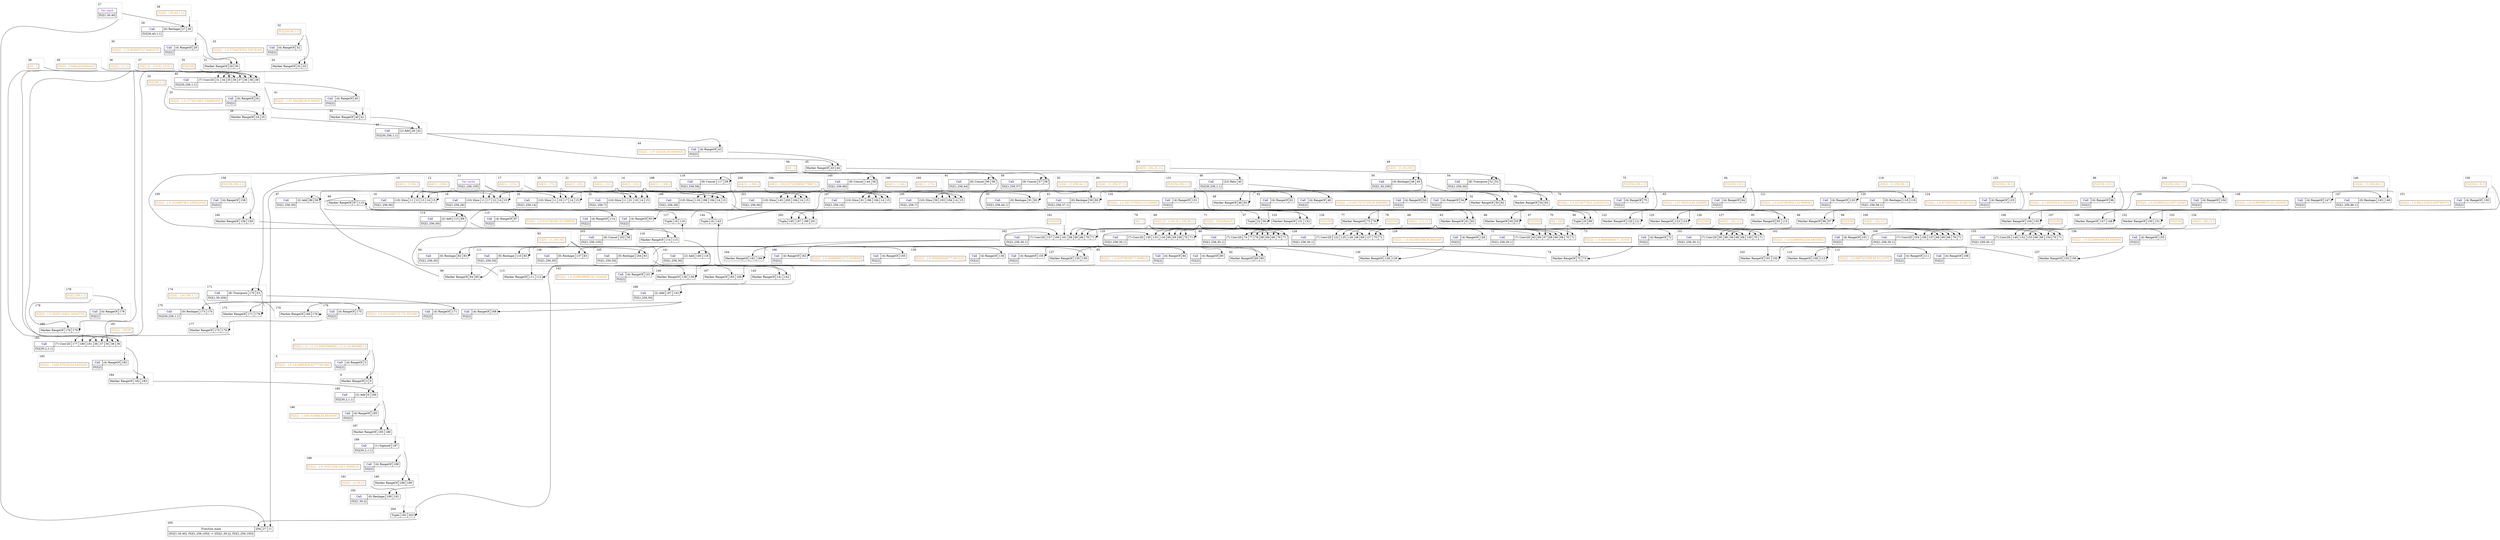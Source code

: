 digraph
{
    compound = true

    subgraph "cluster 3"
    {
        label = 3
        labeljust = l
        style = dotted

        "3dummy" [ height = 0, label = "", style = invis, width = 0 ]
        "\"0\"" [ label = <<table border="0" cellborder="1" cellpadding="4" cellspacing="0"><tr><td><font color="darkorange">f32[2,1,1] : {{{-0.046259888f}},{{-0.14146039f}}}</font></td></tr></table>>, shape = plain ]
    }

    subgraph "cluster 5"
    {
        label = 5
        labeljust = l
        style = dotted

        "5dummy" [ height = 0, label = "", style = invis, width = 0 ]
        "\"1\"" [ label = <<table border="0" cellborder="1" cellpadding="4" cellspacing="0"><tr><td><font color="darkblue">Call</font></td><td port="P0">(4) RangeOf</td><td port="P1">3</td></tr><tr><td>f32[2]</td></tr></table>>, shape = plain ]
        "\"2\"" [ label = <<table border="0" cellborder="1" cellpadding="4" cellspacing="0"><tr><td><font color="darkorange">f32[2] : {-0.14146902f,8.627772E-06f}</font></td></tr></table>>, shape = plain ]
    }

    subgraph "cluster 6"
    {
        label = 6
        labeljust = l
        style = dotted

        "6dummy" [ height = 0, label = "", style = invis, width = 0 ]
        "\"3\"" [ label = <<table border="0" cellborder="1" cellpadding="4" cellspacing="0"><tr><td><font>Marker RangeOf</font></td><td port="P0">3</td><td port="P1">5</td></tr></table>>, shape = plain ]
    }

    subgraph "cluster 11"
    {
        label = 11
        labeljust = l
        style = dotted

        "11dummy" [ height = 0, label = "", style = invis, width = 0 ]
        "\"4\"" [ label = <<table border="0" cellborder="1" cellpadding="4" cellspacing="0"><tr><td><font color="blueviolet">Var cache</font></td></tr><tr><td>f32[1,256,105]</td></tr></table>>, shape = plain ]
    }

    subgraph "cluster 12"
    {
        label = 12
        labeljust = l
        style = dotted

        "12dummy" [ height = 0, label = "", style = invis, width = 0 ]
        "\"5\"" [ label = <<table border="0" cellborder="1" cellpadding="4" cellspacing="0"><tr><td><font color="darkorange">i64[1] : {49L}</font></td></tr></table>>, shape = plain ]
    }

    subgraph "cluster 13"
    {
        label = 13
        labeljust = l
        style = dotted

        "13dummy" [ height = 0, label = "", style = invis, width = 0 ]
        "\"6\"" [ label = <<table border="0" cellborder="1" cellpadding="4" cellspacing="0"><tr><td><font color="darkorange">i64[1] : {105L}</font></td></tr></table>>, shape = plain ]
    }

    subgraph "cluster 14"
    {
        label = 14
        labeljust = l
        style = dotted

        "14dummy" [ height = 0, label = "", style = invis, width = 0 ]
        "\"7\"" [ label = <<table border="0" cellborder="1" cellpadding="4" cellspacing="0"><tr><td><font color="darkorange">i64[1] : {2L}</font></td></tr></table>>, shape = plain ]
    }

    subgraph "cluster 15"
    {
        label = 15
        labeljust = l
        style = dotted

        "15dummy" [ height = 0, label = "", style = invis, width = 0 ]
        "\"8\"" [ label = <<table border="0" cellborder="1" cellpadding="4" cellspacing="0"><tr><td><font color="darkorange">i64[1] : {1L}</font></td></tr></table>>, shape = plain ]
    }

    subgraph "cluster 16"
    {
        label = 16
        labeljust = l
        style = dotted

        "16dummy" [ height = 0, label = "", style = invis, width = 0 ]
        "\"9\"" [ label = <<table border="0" cellborder="1" cellpadding="4" cellspacing="0"><tr><td><font color="darkblue">Call</font></td><td port="P0">(10) Slice</td><td port="P1">11</td><td port="P2">12</td><td port="P3">13</td><td port="P4">14</td><td port="P5">15</td></tr><tr><td>f32[1,256,56]</td></tr></table>>, shape = plain ]
    }

    subgraph "cluster 17"
    {
        label = 17
        labeljust = l
        style = dotted

        "17dummy" [ height = 0, label = "", style = invis, width = 0 ]
        "\"10\"" [ label = <<table border="0" cellborder="1" cellpadding="4" cellspacing="0"><tr><td><font color="darkorange">i64[1] : {21L}</font></td></tr></table>>, shape = plain ]
    }

    subgraph "cluster 18"
    {
        label = 18
        labeljust = l
        style = dotted

        "18dummy" [ height = 0, label = "", style = invis, width = 0 ]
        "\"11\"" [ label = <<table border="0" cellborder="1" cellpadding="4" cellspacing="0"><tr><td><font color="darkblue">Call</font></td><td port="P0">(10) Slice</td><td port="P1">11</td><td port="P2">17</td><td port="P3">12</td><td port="P4">14</td><td port="P5">15</td></tr><tr><td>f32[1,256,28]</td></tr></table>>, shape = plain ]
    }

    subgraph "cluster 19"
    {
        label = 19
        labeljust = l
        style = dotted

        "19dummy" [ height = 0, label = "", style = invis, width = 0 ]
        "\"12\"" [ label = <<table border="0" cellborder="1" cellpadding="4" cellspacing="0"><tr><td><font color="darkorange">i64[1] : {7L}</font></td></tr></table>>, shape = plain ]
    }

    subgraph "cluster 20"
    {
        label = 20
        labeljust = l
        style = dotted

        "20dummy" [ height = 0, label = "", style = invis, width = 0 ]
        "\"13\"" [ label = <<table border="0" cellborder="1" cellpadding="4" cellspacing="0"><tr><td><font color="darkblue">Call</font></td><td port="P0">(10) Slice</td><td port="P1">11</td><td port="P2">19</td><td port="P3">17</td><td port="P4">14</td><td port="P5">15</td></tr><tr><td>f32[1,256,14]</td></tr></table>>, shape = plain ]
    }

    subgraph "cluster 21"
    {
        label = 21
        labeljust = l
        style = dotted

        "21dummy" [ height = 0, label = "", style = invis, width = 0 ]
        "\"14\"" [ label = <<table border="0" cellborder="1" cellpadding="4" cellspacing="0"><tr><td><font color="darkorange">i64[1] : {0L}</font></td></tr></table>>, shape = plain ]
    }

    subgraph "cluster 22"
    {
        label = 22
        labeljust = l
        style = dotted

        "22dummy" [ height = 0, label = "", style = invis, width = 0 ]
        "\"15\"" [ label = <<table border="0" cellborder="1" cellpadding="4" cellspacing="0"><tr><td><font color="darkblue">Call</font></td><td port="P0">(10) Slice</td><td port="P1">11</td><td port="P2">21</td><td port="P3">19</td><td port="P4">14</td><td port="P5">15</td></tr><tr><td>f32[1,256,7]</td></tr></table>>, shape = plain ]
    }

    subgraph "cluster 24"
    {
        label = 24
        labeljust = l
        style = dotted

        "24dummy" [ height = 0, label = "", style = invis, width = 0 ]
        "\"16\"" [ label = <<table border="0" cellborder="1" cellpadding="4" cellspacing="0"><tr><td><font color="darkorange">f32[256,1,1]</font></td></tr></table>>, shape = plain ]
    }

    subgraph "cluster 25"
    {
        label = 25
        labeljust = l
        style = dotted

        "25dummy" [ height = 0, label = "", style = invis, width = 0 ]
        "\"17\"" [ label = <<table border="0" cellborder="1" cellpadding="4" cellspacing="0"><tr><td><font color="darkblue">Call</font></td><td port="P0">(4) RangeOf</td><td port="P1">24</td></tr><tr><td>f32[2]</td></tr></table>>, shape = plain ]
        "\"18\"" [ label = <<table border="0" cellborder="1" cellpadding="4" cellspacing="0"><tr><td><font color="darkorange">f32[2] : {-0.17734139f,0.19498435f}</font></td></tr></table>>, shape = plain ]
    }

    subgraph "cluster 26"
    {
        label = 26
        labeljust = l
        style = dotted

        "26dummy" [ height = 0, label = "", style = invis, width = 0 ]
        "\"19\"" [ label = <<table border="0" cellborder="1" cellpadding="4" cellspacing="0"><tr><td><font>Marker RangeOf</font></td><td port="P0">24</td><td port="P1">25</td></tr></table>>, shape = plain ]
    }

    subgraph "cluster 27"
    {
        label = 27
        labeljust = l
        style = dotted

        "27dummy" [ height = 0, label = "", style = invis, width = 0 ]
        "\"20\"" [ label = <<table border="0" cellborder="1" cellpadding="4" cellspacing="0"><tr><td><font color="blueviolet">Var input</font></td></tr><tr><td>f32[1,30,40]</td></tr></table>>, shape = plain ]
    }

    subgraph "cluster 28"
    {
        label = 28
        labeljust = l
        style = dotted

        "28dummy" [ height = 0, label = "", style = invis, width = 0 ]
        "\"21\"" [ label = <<table border="0" cellborder="1" cellpadding="4" cellspacing="0"><tr><td><font color="darkorange">i32[4] : {30,40,1,1}</font></td></tr></table>>, shape = plain ]
    }

    subgraph "cluster 29"
    {
        label = 29
        labeljust = l
        style = dotted

        "29dummy" [ height = 0, label = "", style = invis, width = 0 ]
        "\"22\"" [ label = <<table border="0" cellborder="1" cellpadding="4" cellspacing="0"><tr><td><font color="darkblue">Call</font></td><td port="P0">(0) Reshape</td><td port="P1">27</td><td port="P2">28</td></tr><tr><td>f32[30,40,1,1]</td></tr></table>>, shape = plain ]
    }

    subgraph "cluster 30"
    {
        label = 30
        labeljust = l
        style = dotted

        "30dummy" [ height = 0, label = "", style = invis, width = 0 ]
        "\"23\"" [ label = <<table border="0" cellborder="1" cellpadding="4" cellspacing="0"><tr><td><font color="darkblue">Call</font></td><td port="P0">(4) RangeOf</td><td port="P1">29</td></tr><tr><td>f32[2]</td></tr></table>>, shape = plain ]
        "\"24\"" [ label = <<table border="0" cellborder="1" cellpadding="4" cellspacing="0"><tr><td><font color="darkorange">f32[2] : {-15.945057f,27.848227f}</font></td></tr></table>>, shape = plain ]
    }

    subgraph "cluster 31"
    {
        label = 31
        labeljust = l
        style = dotted

        "31dummy" [ height = 0, label = "", style = invis, width = 0 ]
        "\"25\"" [ label = <<table border="0" cellborder="1" cellpadding="4" cellspacing="0"><tr><td><font>Marker RangeOf</font></td><td port="P0">29</td><td port="P1">30</td></tr></table>>, shape = plain ]
    }

    subgraph "cluster 32"
    {
        label = 32
        labeljust = l
        style = dotted

        "32dummy" [ height = 0, label = "", style = invis, width = 0 ]
        "\"26\"" [ label = <<table border="0" cellborder="1" cellpadding="4" cellspacing="0"><tr><td><font color="darkorange">f32[256,40,1,1]</font></td></tr></table>>, shape = plain ]
    }

    subgraph "cluster 33"
    {
        label = 33
        labeljust = l
        style = dotted

        "33dummy" [ height = 0, label = "", style = invis, width = 0 ]
        "\"27\"" [ label = <<table border="0" cellborder="1" cellpadding="4" cellspacing="0"><tr><td><font color="darkblue">Call</font></td><td port="P0">(4) RangeOf</td><td port="P1">32</td></tr><tr><td>f32[2]</td></tr></table>>, shape = plain ]
        "\"28\"" [ label = <<table border="0" cellborder="1" cellpadding="4" cellspacing="0"><tr><td><font color="darkorange">f32[2] : {-0.27248767f,0.3307819f}</font></td></tr></table>>, shape = plain ]
    }

    subgraph "cluster 34"
    {
        label = 34
        labeljust = l
        style = dotted

        "34dummy" [ height = 0, label = "", style = invis, width = 0 ]
        "\"29\"" [ label = <<table border="0" cellborder="1" cellpadding="4" cellspacing="0"><tr><td><font>Marker RangeOf</font></td><td port="P0">32</td><td port="P1">33</td></tr></table>>, shape = plain ]
    }

    subgraph "cluster 35"
    {
        label = 35
        labeljust = l
        style = dotted

        "35dummy" [ height = 0, label = "", style = invis, width = 0 ]
        "\"30\"" [ label = <<table border="0" cellborder="1" cellpadding="4" cellspacing="0"><tr><td><font color="darkorange">f32[256]</font></td></tr></table>>, shape = plain ]
    }

    subgraph "cluster 36"
    {
        label = 36
        labeljust = l
        style = dotted

        "36dummy" [ height = 0, label = "", style = invis, width = 0 ]
        "\"31\"" [ label = <<table border="0" cellborder="1" cellpadding="4" cellspacing="0"><tr><td><font color="darkorange">i32[2] : {1,1}</font></td></tr></table>>, shape = plain ]
    }

    subgraph "cluster 37"
    {
        label = 37
        labeljust = l
        style = dotted

        "37dummy" [ height = 0, label = "", style = invis, width = 0 ]
        "\"32\"" [ label = <<table border="0" cellborder="1" cellpadding="4" cellspacing="0"><tr><td><font color="darkorange">i32[2,2] : {{0,0},{0,0}}</font></td></tr></table>>, shape = plain ]
    }

    subgraph "cluster 38"
    {
        label = 38
        labeljust = l
        style = dotted

        "38dummy" [ height = 0, label = "", style = invis, width = 0 ]
        "\"33\"" [ label = <<table border="0" cellborder="1" cellpadding="4" cellspacing="0"><tr><td><font color="darkorange">i32 : 1</font></td></tr></table>>, shape = plain ]
    }

    subgraph "cluster 39"
    {
        label = 39
        labeljust = l
        style = dotted

        "39dummy" [ height = 0, label = "", style = invis, width = 0 ]
        "\"34\"" [ label = <<table border="0" cellborder="1" cellpadding="4" cellspacing="0"><tr><td><font color="darkorange">f32[2] : {-Infinityf,Infinityf}</font></td></tr></table>>, shape = plain ]
    }

    subgraph "cluster 40"
    {
        label = 40
        labeljust = l
        style = dotted

        "40dummy" [ height = 0, label = "", style = invis, width = 0 ]
        "\"35\"" [ label = <<table border="0" cellborder="1" cellpadding="4" cellspacing="0"><tr><td><font color="darkblue">Call</font></td><td port="P0">(7) Conv2D</td><td port="P1">31</td><td port="P2">34</td><td port="P3">35</td><td port="P4">36</td><td port="P5">37</td><td port="P6">36</td><td port="P7">38</td><td port="P8">39</td></tr><tr><td>f32[30,256,1,1]</td></tr></table>>, shape = plain ]
    }

    subgraph "cluster 41"
    {
        label = 41
        labeljust = l
        style = dotted

        "41dummy" [ height = 0, label = "", style = invis, width = 0 ]
        "\"36\"" [ label = <<table border="0" cellborder="1" cellpadding="4" cellspacing="0"><tr><td><font color="darkblue">Call</font></td><td port="P0">(4) RangeOf</td><td port="P1">40</td></tr><tr><td>f32[2]</td></tr></table>>, shape = plain ]
        "\"37\"" [ label = <<table border="0" cellborder="1" cellpadding="4" cellspacing="0"><tr><td><font color="darkorange">f32[2] : {-37.39428f,28.874092f}</font></td></tr></table>>, shape = plain ]
    }

    subgraph "cluster 42"
    {
        label = 42
        labeljust = l
        style = dotted

        "42dummy" [ height = 0, label = "", style = invis, width = 0 ]
        "\"38\"" [ label = <<table border="0" cellborder="1" cellpadding="4" cellspacing="0"><tr><td><font>Marker RangeOf</font></td><td port="P0">40</td><td port="P1">41</td></tr></table>>, shape = plain ]
    }

    subgraph "cluster 43"
    {
        label = 43
        labeljust = l
        style = dotted

        "43dummy" [ height = 0, label = "", style = invis, width = 0 ]
        "\"39\"" [ label = <<table border="0" cellborder="1" cellpadding="4" cellspacing="0"><tr><td><font color="darkblue">Call</font></td><td port="P0">(2) Add</td><td port="P1">26</td><td port="P2">42</td></tr><tr><td>f32[30,256,1,1]</td></tr></table>>, shape = plain ]
    }

    subgraph "cluster 44"
    {
        label = 44
        labeljust = l
        style = dotted

        "44dummy" [ height = 0, label = "", style = invis, width = 0 ]
        "\"40\"" [ label = <<table border="0" cellborder="1" cellpadding="4" cellspacing="0"><tr><td><font color="darkblue">Call</font></td><td port="P0">(4) RangeOf</td><td port="P1">43</td></tr><tr><td>f32[2]</td></tr></table>>, shape = plain ]
        "\"41\"" [ label = <<table border="0" cellborder="1" cellpadding="4" cellspacing="0"><tr><td><font color="darkorange">f32[2] : {-37.42425f,28.960682f}</font></td></tr></table>>, shape = plain ]
    }

    subgraph "cluster 45"
    {
        label = 45
        labeljust = l
        style = dotted

        "45dummy" [ height = 0, label = "", style = invis, width = 0 ]
        "\"42\"" [ label = <<table border="0" cellborder="1" cellpadding="4" cellspacing="0"><tr><td><font>Marker RangeOf</font></td><td port="P0">43</td><td port="P1">44</td></tr></table>>, shape = plain ]
    }

    subgraph "cluster 46"
    {
        label = 46
        labeljust = l
        style = dotted

        "46dummy" [ height = 0, label = "", style = invis, width = 0 ]
        "\"43\"" [ label = <<table border="0" cellborder="1" cellpadding="4" cellspacing="0"><tr><td><font color="darkblue">Call</font></td><td port="P0">(23) Relu</td><td port="P1">45</td></tr><tr><td>f32[30,256,1,1]</td></tr></table>>, shape = plain ]
    }

    subgraph "cluster 48"
    {
        label = 48
        labeljust = l
        style = dotted

        "48dummy" [ height = 0, label = "", style = invis, width = 0 ]
        "\"44\"" [ label = <<table border="0" cellborder="1" cellpadding="4" cellspacing="0"><tr><td><font>Marker RangeOf</font></td><td port="P0">46</td><td port="P1">62</td></tr></table>>, shape = plain ]
    }

    subgraph "cluster 49"
    {
        label = 49
        labeljust = l
        style = dotted

        "49dummy" [ height = 0, label = "", style = invis, width = 0 ]
        "\"45\"" [ label = <<table border="0" cellborder="1" cellpadding="4" cellspacing="0"><tr><td><font color="darkorange">i32[3] : {1,30,256}</font></td></tr></table>>, shape = plain ]
    }

    subgraph "cluster 50"
    {
        label = 50
        labeljust = l
        style = dotted

        "50dummy" [ height = 0, label = "", style = invis, width = 0 ]
        "\"46\"" [ label = <<table border="0" cellborder="1" cellpadding="4" cellspacing="0"><tr><td><font color="darkblue">Call</font></td><td port="P0">(0) Reshape</td><td port="P1">48</td><td port="P2">49</td></tr><tr><td>f32[1,30,256]</td></tr></table>>, shape = plain ]
    }

    subgraph "cluster 52"
    {
        label = 52
        labeljust = l
        style = dotted

        "52dummy" [ height = 0, label = "", style = invis, width = 0 ]
        "\"47\"" [ label = <<table border="0" cellborder="1" cellpadding="4" cellspacing="0"><tr><td><font>Marker RangeOf</font></td><td port="P0">50</td><td port="P1">62</td></tr></table>>, shape = plain ]
    }

    subgraph "cluster 53"
    {
        label = 53
        labeljust = l
        style = dotted

        "53dummy" [ height = 0, label = "", style = invis, width = 0 ]
        "\"48\"" [ label = <<table border="0" cellborder="1" cellpadding="4" cellspacing="0"><tr><td><font color="darkorange">i64[3] : {0L,2L,1L}</font></td></tr></table>>, shape = plain ]
    }

    subgraph "cluster 54"
    {
        label = 54
        labeljust = l
        style = dotted

        "54dummy" [ height = 0, label = "", style = invis, width = 0 ]
        "\"49\"" [ label = <<table border="0" cellborder="1" cellpadding="4" cellspacing="0"><tr><td><font color="darkblue">Call</font></td><td port="P0">(8) Transpose</td><td port="P1">52</td><td port="P2">53</td></tr><tr><td>f32[1,256,30]</td></tr></table>>, shape = plain ]
    }

    subgraph "cluster 56"
    {
        label = 56
        labeljust = l
        style = dotted

        "56dummy" [ height = 0, label = "", style = invis, width = 0 ]
        "\"50\"" [ label = <<table border="0" cellborder="1" cellpadding="4" cellspacing="0"><tr><td><font>Marker RangeOf</font></td><td port="P0">54</td><td port="P1">62</td></tr></table>>, shape = plain ]
    }

    subgraph "cluster 57"
    {
        label = 57
        labeljust = l
        style = dotted

        "57dummy" [ height = 0, label = "", style = invis, width = 0 ]
        "\"51\"" [ label = <<table border="0" cellborder="1" cellpadding="4" cellspacing="0"><tr><td><font>Tuple</font></td><td port="P0">22</td><td port="P1">56</td></tr></table>>, shape = plain ]
    }

    subgraph "cluster 58"
    {
        label = 58
        labeljust = l
        style = dotted

        "58dummy" [ height = 0, label = "", style = invis, width = 0 ]
        "\"52\"" [ label = <<table border="0" cellborder="1" cellpadding="4" cellspacing="0"><tr><td><font color="darkorange">i64 : 2</font></td></tr></table>>, shape = plain ]
    }

    subgraph "cluster 59"
    {
        label = 59
        labeljust = l
        style = dotted

        "59dummy" [ height = 0, label = "", style = invis, width = 0 ]
        "\"53\"" [ label = <<table border="0" cellborder="1" cellpadding="4" cellspacing="0"><tr><td><font color="darkblue">Call</font></td><td port="P0">(9) Concat</td><td port="P1">57</td><td port="P2">58</td></tr><tr><td>f32[1,256,37]</td></tr></table>>, shape = plain ]
    }

    subgraph "cluster 60"
    {
        label = 60
        labeljust = l
        style = dotted

        "60dummy" [ height = 0, label = "", style = invis, width = 0 ]
        "\"54\"" [ label = <<table border="0" cellborder="1" cellpadding="4" cellspacing="0"><tr><td><font color="darkorange">i32[4] : {1,256,37,1}</font></td></tr></table>>, shape = plain ]
    }

    subgraph "cluster 61"
    {
        label = 61
        labeljust = l
        style = dotted

        "61dummy" [ height = 0, label = "", style = invis, width = 0 ]
        "\"55\"" [ label = <<table border="0" cellborder="1" cellpadding="4" cellspacing="0"><tr><td><font color="darkblue">Call</font></td><td port="P0">(0) Reshape</td><td port="P1">59</td><td port="P2">60</td></tr><tr><td>f32[1,256,37,1]</td></tr></table>>, shape = plain ]
    }

    subgraph "cluster 62"
    {
        label = 62
        labeljust = l
        style = dotted

        "62dummy" [ height = 0, label = "", style = invis, width = 0 ]
        "\"56\"" [ label = <<table border="0" cellborder="1" cellpadding="4" cellspacing="0"><tr><td><font color="darkblue">Call</font></td><td port="P0">(4) RangeOf</td><td port="P1">61</td></tr><tr><td>f32[2]</td></tr></table>>, shape = plain ]
        "\"57\"" [ label = <<table border="0" cellborder="1" cellpadding="4" cellspacing="0"><tr><td><font color="darkorange">f32[2] : {-0.0017673725f,28.958399f}</font></td></tr></table>>, shape = plain ]
        "\"58\"" [ label = <<table border="0" cellborder="1" cellpadding="4" cellspacing="0"><tr><td><font color="darkblue">Call</font></td><td port="P0">(4) RangeOf</td><td port="P1">46</td></tr><tr><td>f32[2]</td></tr></table>>, shape = plain ]
        "\"59\"" [ label = <<table border="0" cellborder="1" cellpadding="4" cellspacing="0"><tr><td><font color="darkblue">Call</font></td><td port="P0">(4) RangeOf</td><td port="P1">50</td></tr><tr><td>f32[2]</td></tr></table>>, shape = plain ]
        "\"60\"" [ label = <<table border="0" cellborder="1" cellpadding="4" cellspacing="0"><tr><td><font color="darkblue">Call</font></td><td port="P0">(4) RangeOf</td><td port="P1">54</td></tr><tr><td>f32[2]</td></tr></table>>, shape = plain ]
    }

    subgraph "cluster 63"
    {
        label = 63
        labeljust = l
        style = dotted

        "63dummy" [ height = 0, label = "", style = invis, width = 0 ]
        "\"61\"" [ label = <<table border="0" cellborder="1" cellpadding="4" cellspacing="0"><tr><td><font>Marker RangeOf</font></td><td port="P0">61</td><td port="P1">62</td></tr></table>>, shape = plain ]
    }

    subgraph "cluster 64"
    {
        label = 64
        labeljust = l
        style = dotted

        "64dummy" [ height = 0, label = "", style = invis, width = 0 ]
        "\"62\"" [ label = <<table border="0" cellborder="1" cellpadding="4" cellspacing="0"><tr><td><font color="darkorange">f32[256,1,8,1]</font></td></tr></table>>, shape = plain ]
    }

    subgraph "cluster 65"
    {
        label = 65
        labeljust = l
        style = dotted

        "65dummy" [ height = 0, label = "", style = invis, width = 0 ]
        "\"63\"" [ label = <<table border="0" cellborder="1" cellpadding="4" cellspacing="0"><tr><td><font color="darkblue">Call</font></td><td port="P0">(4) RangeOf</td><td port="P1">64</td></tr><tr><td>f32[2]</td></tr></table>>, shape = plain ]
        "\"64\"" [ label = <<table border="0" cellborder="1" cellpadding="4" cellspacing="0"><tr><td><font color="darkorange">f32[2] : {-57.39331f,40.29268f}</font></td></tr></table>>, shape = plain ]
    }

    subgraph "cluster 66"
    {
        label = 66
        labeljust = l
        style = dotted

        "66dummy" [ height = 0, label = "", style = invis, width = 0 ]
        "\"65\"" [ label = <<table border="0" cellborder="1" cellpadding="4" cellspacing="0"><tr><td><font>Marker RangeOf</font></td><td port="P0">64</td><td port="P1">65</td></tr></table>>, shape = plain ]
    }

    subgraph "cluster 67"
    {
        label = 67
        labeljust = l
        style = dotted

        "67dummy" [ height = 0, label = "", style = invis, width = 0 ]
        "\"66\"" [ label = <<table border="0" cellborder="1" cellpadding="4" cellspacing="0"><tr><td><font color="darkorange">f32[256]</font></td></tr></table>>, shape = plain ]
    }

    subgraph "cluster 68"
    {
        label = 68
        labeljust = l
        style = dotted

        "68dummy" [ height = 0, label = "", style = invis, width = 0 ]
        "\"67\"" [ label = <<table border="0" cellborder="1" cellpadding="4" cellspacing="0"><tr><td><font color="darkorange">i64[2] : {1L,1L}</font></td></tr></table>>, shape = plain ]
    }

    subgraph "cluster 69"
    {
        label = 69
        labeljust = l
        style = dotted

        "69dummy" [ height = 0, label = "", style = invis, width = 0 ]
        "\"68\"" [ label = <<table border="0" cellborder="1" cellpadding="4" cellspacing="0"><tr><td><font color="darkorange">i64[2,2] : {{0L,0L},{0L,0L}}</font></td></tr></table>>, shape = plain ]
    }

    subgraph "cluster 70"
    {
        label = 70
        labeljust = l
        style = dotted

        "70dummy" [ height = 0, label = "", style = invis, width = 0 ]
        "\"69\"" [ label = <<table border="0" cellborder="1" cellpadding="4" cellspacing="0"><tr><td><font color="darkorange">i64 : 256</font></td></tr></table>>, shape = plain ]
    }

    subgraph "cluster 71"
    {
        label = 71
        labeljust = l
        style = dotted

        "71dummy" [ height = 0, label = "", style = invis, width = 0 ]
        "\"70\"" [ label = <<table border="0" cellborder="1" cellpadding="4" cellspacing="0"><tr><td><font color="darkorange">f32[2] : {0f,Infinityf}</font></td></tr></table>>, shape = plain ]
    }

    subgraph "cluster 72"
    {
        label = 72
        labeljust = l
        style = dotted

        "72dummy" [ height = 0, label = "", style = invis, width = 0 ]
        "\"71\"" [ label = <<table border="0" cellborder="1" cellpadding="4" cellspacing="0"><tr><td><font color="darkblue">Call</font></td><td port="P0">(7) Conv2D</td><td port="P1">63</td><td port="P2">66</td><td port="P3">67</td><td port="P4">68</td><td port="P5">69</td><td port="P6">68</td><td port="P7">70</td><td port="P8">71</td></tr><tr><td>f32[1,256,30,1]</td></tr></table>>, shape = plain ]
    }

    subgraph "cluster 73"
    {
        label = 73
        labeljust = l
        style = dotted

        "73dummy" [ height = 0, label = "", style = invis, width = 0 ]
        "\"72\"" [ label = <<table border="0" cellborder="1" cellpadding="4" cellspacing="0"><tr><td><font color="darkblue">Call</font></td><td port="P0">(4) RangeOf</td><td port="P1">72</td></tr><tr><td>f32[2]</td></tr></table>>, shape = plain ]
        "\"73\"" [ label = <<table border="0" cellborder="1" cellpadding="4" cellspacing="0"><tr><td><font color="darkorange">f32[2] : {-0.06958585f,71.3255f}</font></td></tr></table>>, shape = plain ]
    }

    subgraph "cluster 74"
    {
        label = 74
        labeljust = l
        style = dotted

        "74dummy" [ height = 0, label = "", style = invis, width = 0 ]
        "\"74\"" [ label = <<table border="0" cellborder="1" cellpadding="4" cellspacing="0"><tr><td><font>Marker RangeOf</font></td><td port="P0">72</td><td port="P1">73</td></tr></table>>, shape = plain ]
    }

    subgraph "cluster 75"
    {
        label = 75
        labeljust = l
        style = dotted

        "75dummy" [ height = 0, label = "", style = invis, width = 0 ]
        "\"75\"" [ label = <<table border="0" cellborder="1" cellpadding="4" cellspacing="0"><tr><td><font color="darkorange">f32[256,256,1,1]</font></td></tr></table>>, shape = plain ]
    }

    subgraph "cluster 76"
    {
        label = 76
        labeljust = l
        style = dotted

        "76dummy" [ height = 0, label = "", style = invis, width = 0 ]
        "\"76\"" [ label = <<table border="0" cellborder="1" cellpadding="4" cellspacing="0"><tr><td><font color="darkblue">Call</font></td><td port="P0">(4) RangeOf</td><td port="P1">75</td></tr><tr><td>f32[2]</td></tr></table>>, shape = plain ]
        "\"77\"" [ label = <<table border="0" cellborder="1" cellpadding="4" cellspacing="0"><tr><td><font color="darkorange">f32[2] : {-0.22745775f,0.22455221f}</font></td></tr></table>>, shape = plain ]
    }

    subgraph "cluster 77"
    {
        label = 77
        labeljust = l
        style = dotted

        "77dummy" [ height = 0, label = "", style = invis, width = 0 ]
        "\"78\"" [ label = <<table border="0" cellborder="1" cellpadding="4" cellspacing="0"><tr><td><font>Marker RangeOf</font></td><td port="P0">75</td><td port="P1">76</td></tr></table>>, shape = plain ]
    }

    subgraph "cluster 78"
    {
        label = 78
        labeljust = l
        style = dotted

        "78dummy" [ height = 0, label = "", style = invis, width = 0 ]
        "\"79\"" [ label = <<table border="0" cellborder="1" cellpadding="4" cellspacing="0"><tr><td><font color="darkorange">f32[256]</font></td></tr></table>>, shape = plain ]
    }

    subgraph "cluster 79"
    {
        label = 79
        labeljust = l
        style = dotted

        "79dummy" [ height = 0, label = "", style = invis, width = 0 ]
        "\"80\"" [ label = <<table border="0" cellborder="1" cellpadding="4" cellspacing="0"><tr><td><font color="darkorange">i64 : 1</font></td></tr></table>>, shape = plain ]
    }

    subgraph "cluster 80"
    {
        label = 80
        labeljust = l
        style = dotted

        "80dummy" [ height = 0, label = "", style = invis, width = 0 ]
        "\"81\"" [ label = <<table border="0" cellborder="1" cellpadding="4" cellspacing="0"><tr><td><font color="darkblue">Call</font></td><td port="P0">(7) Conv2D</td><td port="P1">74</td><td port="P2">77</td><td port="P3">78</td><td port="P4">68</td><td port="P5">69</td><td port="P6">68</td><td port="P7">79</td><td port="P8">71</td></tr><tr><td>f32[1,256,30,1]</td></tr></table>>, shape = plain ]
    }

    subgraph "cluster 82"
    {
        label = 82
        labeljust = l
        style = dotted

        "82dummy" [ height = 0, label = "", style = invis, width = 0 ]
        "\"82\"" [ label = <<table border="0" cellborder="1" cellpadding="4" cellspacing="0"><tr><td><font>Marker RangeOf</font></td><td port="P0">80</td><td port="P1">85</td></tr></table>>, shape = plain ]
    }

    subgraph "cluster 83"
    {
        label = 83
        labeljust = l
        style = dotted

        "83dummy" [ height = 0, label = "", style = invis, width = 0 ]
        "\"83\"" [ label = <<table border="0" cellborder="1" cellpadding="4" cellspacing="0"><tr><td><font color="darkorange">i32[3] : {1,256,30}</font></td></tr></table>>, shape = plain ]
    }

    subgraph "cluster 84"
    {
        label = 84
        labeljust = l
        style = dotted

        "84dummy" [ height = 0, label = "", style = invis, width = 0 ]
        "\"84\"" [ label = <<table border="0" cellborder="1" cellpadding="4" cellspacing="0"><tr><td><font color="darkblue">Call</font></td><td port="P0">(0) Reshape</td><td port="P1">82</td><td port="P2">83</td></tr><tr><td>f32[1,256,30]</td></tr></table>>, shape = plain ]
    }

    subgraph "cluster 85"
    {
        label = 85
        labeljust = l
        style = dotted

        "85dummy" [ height = 0, label = "", style = invis, width = 0 ]
        "\"85\"" [ label = <<table border="0" cellborder="1" cellpadding="4" cellspacing="0"><tr><td><font color="darkblue">Call</font></td><td port="P0">(4) RangeOf</td><td port="P1">84</td></tr><tr><td>f32[2]</td></tr></table>>, shape = plain ]
        "\"86\"" [ label = <<table border="0" cellborder="1" cellpadding="4" cellspacing="0"><tr><td><font color="darkorange">f32[2] : {-0.01879639f,77.00881f}</font></td></tr></table>>, shape = plain ]
        "\"87\"" [ label = <<table border="0" cellborder="1" cellpadding="4" cellspacing="0"><tr><td><font color="darkblue">Call</font></td><td port="P0">(4) RangeOf</td><td port="P1">80</td></tr><tr><td>f32[2]</td></tr></table>>, shape = plain ]
    }

    subgraph "cluster 86"
    {
        label = 86
        labeljust = l
        style = dotted

        "86dummy" [ height = 0, label = "", style = invis, width = 0 ]
        "\"88\"" [ label = <<table border="0" cellborder="1" cellpadding="4" cellspacing="0"><tr><td><font>Marker RangeOf</font></td><td port="P0">84</td><td port="P1">85</td></tr></table>>, shape = plain ]
    }

    subgraph "cluster 87"
    {
        label = 87
        labeljust = l
        style = dotted

        "87dummy" [ height = 0, label = "", style = invis, width = 0 ]
        "\"89\"" [ label = <<table border="0" cellborder="1" cellpadding="4" cellspacing="0"><tr><td><font color="darkblue">Call</font></td><td port="P0">(2) Add</td><td port="P1">86</td><td port="P2">56</td></tr><tr><td>f32[1,256,30]</td></tr></table>>, shape = plain ]
    }

    subgraph "cluster 89"
    {
        label = 89
        labeljust = l
        style = dotted

        "89dummy" [ height = 0, label = "", style = invis, width = 0 ]
        "\"90\"" [ label = <<table border="0" cellborder="1" cellpadding="4" cellspacing="0"><tr><td><font>Marker RangeOf</font></td><td port="P0">87</td><td port="P1">115</td></tr></table>>, shape = plain ]
    }

    subgraph "cluster 90"
    {
        label = 90
        labeljust = l
        style = dotted

        "90dummy" [ height = 0, label = "", style = invis, width = 0 ]
        "\"91\"" [ label = <<table border="0" cellborder="1" cellpadding="4" cellspacing="0"><tr><td><font>Tuple</font></td><td port="P0">20</td><td port="P1">89</td></tr></table>>, shape = plain ]
    }

    subgraph "cluster 91"
    {
        label = 91
        labeljust = l
        style = dotted

        "91dummy" [ height = 0, label = "", style = invis, width = 0 ]
        "\"92\"" [ label = <<table border="0" cellborder="1" cellpadding="4" cellspacing="0"><tr><td><font color="darkblue">Call</font></td><td port="P0">(9) Concat</td><td port="P1">90</td><td port="P2">58</td></tr><tr><td>f32[1,256,44]</td></tr></table>>, shape = plain ]
    }

    subgraph "cluster 92"
    {
        label = 92
        labeljust = l
        style = dotted

        "92dummy" [ height = 0, label = "", style = invis, width = 0 ]
        "\"93\"" [ label = <<table border="0" cellborder="1" cellpadding="4" cellspacing="0"><tr><td><font color="darkorange">i32[4] : {1,256,44,1}</font></td></tr></table>>, shape = plain ]
    }

    subgraph "cluster 93"
    {
        label = 93
        labeljust = l
        style = dotted

        "93dummy" [ height = 0, label = "", style = invis, width = 0 ]
        "\"94\"" [ label = <<table border="0" cellborder="1" cellpadding="4" cellspacing="0"><tr><td><font color="darkblue">Call</font></td><td port="P0">(0) Reshape</td><td port="P1">91</td><td port="P2">92</td></tr><tr><td>f32[1,256,44,1]</td></tr></table>>, shape = plain ]
    }

    subgraph "cluster 95"
    {
        label = 95
        labeljust = l
        style = dotted

        "95dummy" [ height = 0, label = "", style = invis, width = 0 ]
        "\"95\"" [ label = <<table border="0" cellborder="1" cellpadding="4" cellspacing="0"><tr><td><font>Marker RangeOf</font></td><td port="P0">93</td><td port="P1">115</td></tr></table>>, shape = plain ]
    }

    subgraph "cluster 96"
    {
        label = 96
        labeljust = l
        style = dotted

        "96dummy" [ height = 0, label = "", style = invis, width = 0 ]
        "\"96\"" [ label = <<table border="0" cellborder="1" cellpadding="4" cellspacing="0"><tr><td><font color="darkorange">f32[256,1,8,1]</font></td></tr></table>>, shape = plain ]
    }

    subgraph "cluster 97"
    {
        label = 97
        labeljust = l
        style = dotted

        "97dummy" [ height = 0, label = "", style = invis, width = 0 ]
        "\"97\"" [ label = <<table border="0" cellborder="1" cellpadding="4" cellspacing="0"><tr><td><font color="darkblue">Call</font></td><td port="P0">(4) RangeOf</td><td port="P1">96</td></tr><tr><td>f32[2]</td></tr></table>>, shape = plain ]
        "\"98\"" [ label = <<table border="0" cellborder="1" cellpadding="4" cellspacing="0"><tr><td><font color="darkorange">f32[2] : {-1.8033351f,2.062492f}</font></td></tr></table>>, shape = plain ]
    }

    subgraph "cluster 98"
    {
        label = 98
        labeljust = l
        style = dotted

        "98dummy" [ height = 0, label = "", style = invis, width = 0 ]
        "\"99\"" [ label = <<table border="0" cellborder="1" cellpadding="4" cellspacing="0"><tr><td><font>Marker RangeOf</font></td><td port="P0">96</td><td port="P1">97</td></tr></table>>, shape = plain ]
    }

    subgraph "cluster 99"
    {
        label = 99
        labeljust = l
        style = dotted

        "99dummy" [ height = 0, label = "", style = invis, width = 0 ]
        "\"100\"" [ label = <<table border="0" cellborder="1" cellpadding="4" cellspacing="0"><tr><td><font color="darkorange">f32[256]</font></td></tr></table>>, shape = plain ]
    }

    subgraph "cluster 100"
    {
        label = 100
        labeljust = l
        style = dotted

        "100dummy" [ height = 0, label = "", style = invis, width = 0 ]
        "\"101\"" [ label = <<table border="0" cellborder="1" cellpadding="4" cellspacing="0"><tr><td><font color="darkorange">i64[2] : {2L,1L}</font></td></tr></table>>, shape = plain ]
    }

    subgraph "cluster 101"
    {
        label = 101
        labeljust = l
        style = dotted

        "101dummy" [ height = 0, label = "", style = invis, width = 0 ]
        "\"102\"" [ label = <<table border="0" cellborder="1" cellpadding="4" cellspacing="0"><tr><td><font color="darkblue">Call</font></td><td port="P0">(7) Conv2D</td><td port="P1">95</td><td port="P2">98</td><td port="P3">99</td><td port="P4">68</td><td port="P5">69</td><td port="P6">100</td><td port="P7">70</td><td port="P8">71</td></tr><tr><td>f32[1,256,30,1]</td></tr></table>>, shape = plain ]
    }

    subgraph "cluster 102"
    {
        label = 102
        labeljust = l
        style = dotted

        "102dummy" [ height = 0, label = "", style = invis, width = 0 ]
        "\"103\"" [ label = <<table border="0" cellborder="1" cellpadding="4" cellspacing="0"><tr><td><font color="darkblue">Call</font></td><td port="P0">(4) RangeOf</td><td port="P1">101</td></tr><tr><td>f32[2]</td></tr></table>>, shape = plain ]
        "\"104\"" [ label = <<table border="0" cellborder="1" cellpadding="4" cellspacing="0"><tr><td><font color="darkorange">f32[2] : {-0.023666942f,48.493565f}</font></td></tr></table>>, shape = plain ]
    }

    subgraph "cluster 103"
    {
        label = 103
        labeljust = l
        style = dotted

        "103dummy" [ height = 0, label = "", style = invis, width = 0 ]
        "\"105\"" [ label = <<table border="0" cellborder="1" cellpadding="4" cellspacing="0"><tr><td><font>Marker RangeOf</font></td><td port="P0">101</td><td port="P1">102</td></tr></table>>, shape = plain ]
    }

    subgraph "cluster 104"
    {
        label = 104
        labeljust = l
        style = dotted

        "104dummy" [ height = 0, label = "", style = invis, width = 0 ]
        "\"106\"" [ label = <<table border="0" cellborder="1" cellpadding="4" cellspacing="0"><tr><td><font color="darkorange">f32[256,256,1,1]</font></td></tr></table>>, shape = plain ]
    }

    subgraph "cluster 105"
    {
        label = 105
        labeljust = l
        style = dotted

        "105dummy" [ height = 0, label = "", style = invis, width = 0 ]
        "\"107\"" [ label = <<table border="0" cellborder="1" cellpadding="4" cellspacing="0"><tr><td><font color="darkblue">Call</font></td><td port="P0">(4) RangeOf</td><td port="P1">104</td></tr><tr><td>f32[2]</td></tr></table>>, shape = plain ]
        "\"108\"" [ label = <<table border="0" cellborder="1" cellpadding="4" cellspacing="0"><tr><td><font color="darkorange">f32[2] : {-0.2538901f,0.25571054f}</font></td></tr></table>>, shape = plain ]
    }

    subgraph "cluster 106"
    {
        label = 106
        labeljust = l
        style = dotted

        "106dummy" [ height = 0, label = "", style = invis, width = 0 ]
        "\"109\"" [ label = <<table border="0" cellborder="1" cellpadding="4" cellspacing="0"><tr><td><font>Marker RangeOf</font></td><td port="P0">104</td><td port="P1">105</td></tr></table>>, shape = plain ]
    }

    subgraph "cluster 107"
    {
        label = 107
        labeljust = l
        style = dotted

        "107dummy" [ height = 0, label = "", style = invis, width = 0 ]
        "\"110\"" [ label = <<table border="0" cellborder="1" cellpadding="4" cellspacing="0"><tr><td><font color="darkorange">f32[256]</font></td></tr></table>>, shape = plain ]
    }

    subgraph "cluster 108"
    {
        label = 108
        labeljust = l
        style = dotted

        "108dummy" [ height = 0, label = "", style = invis, width = 0 ]
        "\"111\"" [ label = <<table border="0" cellborder="1" cellpadding="4" cellspacing="0"><tr><td><font color="darkblue">Call</font></td><td port="P0">(7) Conv2D</td><td port="P1">103</td><td port="P2">106</td><td port="P3">107</td><td port="P4">68</td><td port="P5">69</td><td port="P6">68</td><td port="P7">79</td><td port="P8">71</td></tr><tr><td>f32[1,256,30,1]</td></tr></table>>, shape = plain ]
    }

    subgraph "cluster 110"
    {
        label = 110
        labeljust = l
        style = dotted

        "110dummy" [ height = 0, label = "", style = invis, width = 0 ]
        "\"112\"" [ label = <<table border="0" cellborder="1" cellpadding="4" cellspacing="0"><tr><td><font>Marker RangeOf</font></td><td port="P0">108</td><td port="P1">112</td></tr></table>>, shape = plain ]
    }

    subgraph "cluster 111"
    {
        label = 111
        labeljust = l
        style = dotted

        "111dummy" [ height = 0, label = "", style = invis, width = 0 ]
        "\"113\"" [ label = <<table border="0" cellborder="1" cellpadding="4" cellspacing="0"><tr><td><font color="darkblue">Call</font></td><td port="P0">(0) Reshape</td><td port="P1">110</td><td port="P2">83</td></tr><tr><td>f32[1,256,30]</td></tr></table>>, shape = plain ]
    }

    subgraph "cluster 112"
    {
        label = 112
        labeljust = l
        style = dotted

        "112dummy" [ height = 0, label = "", style = invis, width = 0 ]
        "\"114\"" [ label = <<table border="0" cellborder="1" cellpadding="4" cellspacing="0"><tr><td><font color="darkblue">Call</font></td><td port="P0">(4) RangeOf</td><td port="P1">111</td></tr><tr><td>f32[2]</td></tr></table>>, shape = plain ]
        "\"115\"" [ label = <<table border="0" cellborder="1" cellpadding="4" cellspacing="0"><tr><td><font color="darkorange">f32[2] : {-0.009741559f,39.911167f}</font></td></tr></table>>, shape = plain ]
        "\"116\"" [ label = <<table border="0" cellborder="1" cellpadding="4" cellspacing="0"><tr><td><font color="darkblue">Call</font></td><td port="P0">(4) RangeOf</td><td port="P1">108</td></tr><tr><td>f32[2]</td></tr></table>>, shape = plain ]
    }

    subgraph "cluster 113"
    {
        label = 113
        labeljust = l
        style = dotted

        "113dummy" [ height = 0, label = "", style = invis, width = 0 ]
        "\"117\"" [ label = <<table border="0" cellborder="1" cellpadding="4" cellspacing="0"><tr><td><font>Marker RangeOf</font></td><td port="P0">111</td><td port="P1">112</td></tr></table>>, shape = plain ]
    }

    subgraph "cluster 114"
    {
        label = 114
        labeljust = l
        style = dotted

        "114dummy" [ height = 0, label = "", style = invis, width = 0 ]
        "\"118\"" [ label = <<table border="0" cellborder="1" cellpadding="4" cellspacing="0"><tr><td><font color="darkblue">Call</font></td><td port="P0">(2) Add</td><td port="P1">113</td><td port="P2">89</td></tr><tr><td>f32[1,256,30]</td></tr></table>>, shape = plain ]
    }

    subgraph "cluster 115"
    {
        label = 115
        labeljust = l
        style = dotted

        "115dummy" [ height = 0, label = "", style = invis, width = 0 ]
        "\"119\"" [ label = <<table border="0" cellborder="1" cellpadding="4" cellspacing="0"><tr><td><font color="darkblue">Call</font></td><td port="P0">(4) RangeOf</td><td port="P1">114</td></tr><tr><td>f32[2]</td></tr></table>>, shape = plain ]
        "\"120\"" [ label = <<table border="0" cellborder="1" cellpadding="4" cellspacing="0"><tr><td><font color="darkorange">f32[2] : {-0.01879639f,153.99883f}</font></td></tr></table>>, shape = plain ]
        "\"121\"" [ label = <<table border="0" cellborder="1" cellpadding="4" cellspacing="0"><tr><td><font color="darkblue">Call</font></td><td port="P0">(4) RangeOf</td><td port="P1">87</td></tr><tr><td>f32[2]</td></tr></table>>, shape = plain ]
        "\"122\"" [ label = <<table border="0" cellborder="1" cellpadding="4" cellspacing="0"><tr><td><font color="darkblue">Call</font></td><td port="P0">(4) RangeOf</td><td port="P1">93</td></tr><tr><td>f32[2]</td></tr></table>>, shape = plain ]
    }

    subgraph "cluster 116"
    {
        label = 116
        labeljust = l
        style = dotted

        "116dummy" [ height = 0, label = "", style = invis, width = 0 ]
        "\"123\"" [ label = <<table border="0" cellborder="1" cellpadding="4" cellspacing="0"><tr><td><font>Marker RangeOf</font></td><td port="P0">114</td><td port="P1">115</td></tr></table>>, shape = plain ]
    }

    subgraph "cluster 117"
    {
        label = 117
        labeljust = l
        style = dotted

        "117dummy" [ height = 0, label = "", style = invis, width = 0 ]
        "\"124\"" [ label = <<table border="0" cellborder="1" cellpadding="4" cellspacing="0"><tr><td><font>Tuple</font></td><td port="P0">18</td><td port="P1">116</td></tr></table>>, shape = plain ]
    }

    subgraph "cluster 118"
    {
        label = 118
        labeljust = l
        style = dotted

        "118dummy" [ height = 0, label = "", style = invis, width = 0 ]
        "\"125\"" [ label = <<table border="0" cellborder="1" cellpadding="4" cellspacing="0"><tr><td><font color="darkblue">Call</font></td><td port="P0">(9) Concat</td><td port="P1">117</td><td port="P2">58</td></tr><tr><td>f32[1,256,58]</td></tr></table>>, shape = plain ]
    }

    subgraph "cluster 119"
    {
        label = 119
        labeljust = l
        style = dotted

        "119dummy" [ height = 0, label = "", style = invis, width = 0 ]
        "\"126\"" [ label = <<table border="0" cellborder="1" cellpadding="4" cellspacing="0"><tr><td><font color="darkorange">i32[4] : {1,256,58,1}</font></td></tr></table>>, shape = plain ]
    }

    subgraph "cluster 120"
    {
        label = 120
        labeljust = l
        style = dotted

        "120dummy" [ height = 0, label = "", style = invis, width = 0 ]
        "\"127\"" [ label = <<table border="0" cellborder="1" cellpadding="4" cellspacing="0"><tr><td><font color="darkblue">Call</font></td><td port="P0">(0) Reshape</td><td port="P1">118</td><td port="P2">119</td></tr><tr><td>f32[1,256,58,1]</td></tr></table>>, shape = plain ]
    }

    subgraph "cluster 121"
    {
        label = 121
        labeljust = l
        style = dotted

        "121dummy" [ height = 0, label = "", style = invis, width = 0 ]
        "\"128\"" [ label = <<table border="0" cellborder="1" cellpadding="4" cellspacing="0"><tr><td><font color="darkblue">Call</font></td><td port="P0">(4) RangeOf</td><td port="P1">120</td></tr><tr><td>f32[2]</td></tr></table>>, shape = plain ]
        "\"129\"" [ label = <<table border="0" cellborder="1" cellpadding="4" cellspacing="0"><tr><td><font color="darkorange">f32[2] : {-0.018796392f,153.99884f}</font></td></tr></table>>, shape = plain ]
    }

    subgraph "cluster 122"
    {
        label = 122
        labeljust = l
        style = dotted

        "122dummy" [ height = 0, label = "", style = invis, width = 0 ]
        "\"130\"" [ label = <<table border="0" cellborder="1" cellpadding="4" cellspacing="0"><tr><td><font>Marker RangeOf</font></td><td port="P0">120</td><td port="P1">121</td></tr></table>>, shape = plain ]
    }

    subgraph "cluster 123"
    {
        label = 123
        labeljust = l
        style = dotted

        "123dummy" [ height = 0, label = "", style = invis, width = 0 ]
        "\"131\"" [ label = <<table border="0" cellborder="1" cellpadding="4" cellspacing="0"><tr><td><font color="darkorange">f32[256,1,8,1]</font></td></tr></table>>, shape = plain ]
    }

    subgraph "cluster 124"
    {
        label = 124
        labeljust = l
        style = dotted

        "124dummy" [ height = 0, label = "", style = invis, width = 0 ]
        "\"132\"" [ label = <<table border="0" cellborder="1" cellpadding="4" cellspacing="0"><tr><td><font color="darkblue">Call</font></td><td port="P0">(4) RangeOf</td><td port="P1">123</td></tr><tr><td>f32[2]</td></tr></table>>, shape = plain ]
        "\"133\"" [ label = <<table border="0" cellborder="1" cellpadding="4" cellspacing="0"><tr><td><font color="darkorange">f32[2] : {-0.97260326f,1.0148731f}</font></td></tr></table>>, shape = plain ]
    }

    subgraph "cluster 125"
    {
        label = 125
        labeljust = l
        style = dotted

        "125dummy" [ height = 0, label = "", style = invis, width = 0 ]
        "\"134\"" [ label = <<table border="0" cellborder="1" cellpadding="4" cellspacing="0"><tr><td><font>Marker RangeOf</font></td><td port="P0">123</td><td port="P1">124</td></tr></table>>, shape = plain ]
    }

    subgraph "cluster 126"
    {
        label = 126
        labeljust = l
        style = dotted

        "126dummy" [ height = 0, label = "", style = invis, width = 0 ]
        "\"135\"" [ label = <<table border="0" cellborder="1" cellpadding="4" cellspacing="0"><tr><td><font color="darkorange">f32[256]</font></td></tr></table>>, shape = plain ]
    }

    subgraph "cluster 127"
    {
        label = 127
        labeljust = l
        style = dotted

        "127dummy" [ height = 0, label = "", style = invis, width = 0 ]
        "\"136\"" [ label = <<table border="0" cellborder="1" cellpadding="4" cellspacing="0"><tr><td><font color="darkorange">i64[2] : {4L,1L}</font></td></tr></table>>, shape = plain ]
    }

    subgraph "cluster 128"
    {
        label = 128
        labeljust = l
        style = dotted

        "128dummy" [ height = 0, label = "", style = invis, width = 0 ]
        "\"137\"" [ label = <<table border="0" cellborder="1" cellpadding="4" cellspacing="0"><tr><td><font color="darkblue">Call</font></td><td port="P0">(7) Conv2D</td><td port="P1">122</td><td port="P2">125</td><td port="P3">126</td><td port="P4">68</td><td port="P5">69</td><td port="P6">127</td><td port="P7">70</td><td port="P8">71</td></tr><tr><td>f32[1,256,30,1]</td></tr></table>>, shape = plain ]
    }

    subgraph "cluster 129"
    {
        label = 129
        labeljust = l
        style = dotted

        "129dummy" [ height = 0, label = "", style = invis, width = 0 ]
        "\"138\"" [ label = <<table border="0" cellborder="1" cellpadding="4" cellspacing="0"><tr><td><font color="darkblue">Call</font></td><td port="P0">(4) RangeOf</td><td port="P1">128</td></tr><tr><td>f32[2]</td></tr></table>>, shape = plain ]
        "\"139\"" [ label = <<table border="0" cellborder="1" cellpadding="4" cellspacing="0"><tr><td><font color="darkorange">f32[2] : {-0.023383558f,95.80244f}</font></td></tr></table>>, shape = plain ]
    }

    subgraph "cluster 130"
    {
        label = 130
        labeljust = l
        style = dotted

        "130dummy" [ height = 0, label = "", style = invis, width = 0 ]
        "\"140\"" [ label = <<table border="0" cellborder="1" cellpadding="4" cellspacing="0"><tr><td><font>Marker RangeOf</font></td><td port="P0">128</td><td port="P1">129</td></tr></table>>, shape = plain ]
    }

    subgraph "cluster 131"
    {
        label = 131
        labeljust = l
        style = dotted

        "131dummy" [ height = 0, label = "", style = invis, width = 0 ]
        "\"141\"" [ label = <<table border="0" cellborder="1" cellpadding="4" cellspacing="0"><tr><td><font color="darkorange">f32[256,256,1,1]</font></td></tr></table>>, shape = plain ]
    }

    subgraph "cluster 132"
    {
        label = 132
        labeljust = l
        style = dotted

        "132dummy" [ height = 0, label = "", style = invis, width = 0 ]
        "\"142\"" [ label = <<table border="0" cellborder="1" cellpadding="4" cellspacing="0"><tr><td><font color="darkblue">Call</font></td><td port="P0">(4) RangeOf</td><td port="P1">131</td></tr><tr><td>f32[2]</td></tr></table>>, shape = plain ]
        "\"143\"" [ label = <<table border="0" cellborder="1" cellpadding="4" cellspacing="0"><tr><td><font color="darkorange">f32[2] : {-0.29173765f,0.3110469f}</font></td></tr></table>>, shape = plain ]
    }

    subgraph "cluster 133"
    {
        label = 133
        labeljust = l
        style = dotted

        "133dummy" [ height = 0, label = "", style = invis, width = 0 ]
        "\"144\"" [ label = <<table border="0" cellborder="1" cellpadding="4" cellspacing="0"><tr><td><font>Marker RangeOf</font></td><td port="P0">131</td><td port="P1">132</td></tr></table>>, shape = plain ]
    }

    subgraph "cluster 134"
    {
        label = 134
        labeljust = l
        style = dotted

        "134dummy" [ height = 0, label = "", style = invis, width = 0 ]
        "\"145\"" [ label = <<table border="0" cellborder="1" cellpadding="4" cellspacing="0"><tr><td><font color="darkorange">f32[256]</font></td></tr></table>>, shape = plain ]
    }

    subgraph "cluster 135"
    {
        label = 135
        labeljust = l
        style = dotted

        "135dummy" [ height = 0, label = "", style = invis, width = 0 ]
        "\"146\"" [ label = <<table border="0" cellborder="1" cellpadding="4" cellspacing="0"><tr><td><font color="darkblue">Call</font></td><td port="P0">(7) Conv2D</td><td port="P1">130</td><td port="P2">133</td><td port="P3">134</td><td port="P4">68</td><td port="P5">69</td><td port="P6">68</td><td port="P7">79</td><td port="P8">71</td></tr><tr><td>f32[1,256,30,1]</td></tr></table>>, shape = plain ]
    }

    subgraph "cluster 137"
    {
        label = 137
        labeljust = l
        style = dotted

        "137dummy" [ height = 0, label = "", style = invis, width = 0 ]
        "\"147\"" [ label = <<table border="0" cellborder="1" cellpadding="4" cellspacing="0"><tr><td><font>Marker RangeOf</font></td><td port="P0">135</td><td port="P1">139</td></tr></table>>, shape = plain ]
    }

    subgraph "cluster 138"
    {
        label = 138
        labeljust = l
        style = dotted

        "138dummy" [ height = 0, label = "", style = invis, width = 0 ]
        "\"148\"" [ label = <<table border="0" cellborder="1" cellpadding="4" cellspacing="0"><tr><td><font color="darkblue">Call</font></td><td port="P0">(0) Reshape</td><td port="P1">137</td><td port="P2">83</td></tr><tr><td>f32[1,256,30]</td></tr></table>>, shape = plain ]
    }

    subgraph "cluster 139"
    {
        label = 139
        labeljust = l
        style = dotted

        "139dummy" [ height = 0, label = "", style = invis, width = 0 ]
        "\"149\"" [ label = <<table border="0" cellborder="1" cellpadding="4" cellspacing="0"><tr><td><font color="darkblue">Call</font></td><td port="P0">(4) RangeOf</td><td port="P1">138</td></tr><tr><td>f32[2]</td></tr></table>>, shape = plain ]
        "\"150\"" [ label = <<table border="0" cellborder="1" cellpadding="4" cellspacing="0"><tr><td><font color="darkorange">f32[2] : {-0.009508264f,77.90121f}</font></td></tr></table>>, shape = plain ]
        "\"151\"" [ label = <<table border="0" cellborder="1" cellpadding="4" cellspacing="0"><tr><td><font color="darkblue">Call</font></td><td port="P0">(4) RangeOf</td><td port="P1">135</td></tr><tr><td>f32[2]</td></tr></table>>, shape = plain ]
    }

    subgraph "cluster 140"
    {
        label = 140
        labeljust = l
        style = dotted

        "140dummy" [ height = 0, label = "", style = invis, width = 0 ]
        "\"152\"" [ label = <<table border="0" cellborder="1" cellpadding="4" cellspacing="0"><tr><td><font>Marker RangeOf</font></td><td port="P0">138</td><td port="P1">139</td></tr></table>>, shape = plain ]
    }

    subgraph "cluster 141"
    {
        label = 141
        labeljust = l
        style = dotted

        "141dummy" [ height = 0, label = "", style = invis, width = 0 ]
        "\"153\"" [ label = <<table border="0" cellborder="1" cellpadding="4" cellspacing="0"><tr><td><font color="darkblue">Call</font></td><td port="P0">(2) Add</td><td port="P1">140</td><td port="P2">116</td></tr><tr><td>f32[1,256,30]</td></tr></table>>, shape = plain ]
    }

    subgraph "cluster 142"
    {
        label = 142
        labeljust = l
        style = dotted

        "142dummy" [ height = 0, label = "", style = invis, width = 0 ]
        "\"154\"" [ label = <<table border="0" cellborder="1" cellpadding="4" cellspacing="0"><tr><td><font color="darkblue">Call</font></td><td port="P0">(4) RangeOf</td><td port="P1">141</td></tr><tr><td>f32[2]</td></tr></table>>, shape = plain ]
        "\"155\"" [ label = <<table border="0" cellborder="1" cellpadding="4" cellspacing="0"><tr><td><font color="darkorange">f32[2] : {-0.019654905f,161.03264f}</font></td></tr></table>>, shape = plain ]
    }

    subgraph "cluster 143"
    {
        label = 143
        labeljust = l
        style = dotted

        "143dummy" [ height = 0, label = "", style = invis, width = 0 ]
        "\"156\"" [ label = <<table border="0" cellborder="1" cellpadding="4" cellspacing="0"><tr><td><font>Marker RangeOf</font></td><td port="P0">141</td><td port="P1">142</td></tr></table>>, shape = plain ]
    }

    subgraph "cluster 144"
    {
        label = 144
        labeljust = l
        style = dotted

        "144dummy" [ height = 0, label = "", style = invis, width = 0 ]
        "\"157\"" [ label = <<table border="0" cellborder="1" cellpadding="4" cellspacing="0"><tr><td><font>Tuple</font></td><td port="P0">16</td><td port="P1">143</td></tr></table>>, shape = plain ]
    }

    subgraph "cluster 145"
    {
        label = 145
        labeljust = l
        style = dotted

        "145dummy" [ height = 0, label = "", style = invis, width = 0 ]
        "\"158\"" [ label = <<table border="0" cellborder="1" cellpadding="4" cellspacing="0"><tr><td><font color="darkblue">Call</font></td><td port="P0">(9) Concat</td><td port="P1">144</td><td port="P2">58</td></tr><tr><td>f32[1,256,86]</td></tr></table>>, shape = plain ]
    }

    subgraph "cluster 146"
    {
        label = 146
        labeljust = l
        style = dotted

        "146dummy" [ height = 0, label = "", style = invis, width = 0 ]
        "\"159\"" [ label = <<table border="0" cellborder="1" cellpadding="4" cellspacing="0"><tr><td><font color="darkorange">i32[4] : {1,256,86,1}</font></td></tr></table>>, shape = plain ]
    }

    subgraph "cluster 147"
    {
        label = 147
        labeljust = l
        style = dotted

        "147dummy" [ height = 0, label = "", style = invis, width = 0 ]
        "\"160\"" [ label = <<table border="0" cellborder="1" cellpadding="4" cellspacing="0"><tr><td><font color="darkblue">Call</font></td><td port="P0">(0) Reshape</td><td port="P1">145</td><td port="P2">146</td></tr><tr><td>f32[1,256,86,1]</td></tr></table>>, shape = plain ]
    }

    subgraph "cluster 148"
    {
        label = 148
        labeljust = l
        style = dotted

        "148dummy" [ height = 0, label = "", style = invis, width = 0 ]
        "\"161\"" [ label = <<table border="0" cellborder="1" cellpadding="4" cellspacing="0"><tr><td><font color="darkblue">Call</font></td><td port="P0">(4) RangeOf</td><td port="P1">147</td></tr><tr><td>f32[2]</td></tr></table>>, shape = plain ]
        "\"162\"" [ label = <<table border="0" cellborder="1" cellpadding="4" cellspacing="0"><tr><td><font color="darkorange">f32[2] : {-0.019654907f,161.03265f}</font></td></tr></table>>, shape = plain ]
    }

    subgraph "cluster 149"
    {
        label = 149
        labeljust = l
        style = dotted

        "149dummy" [ height = 0, label = "", style = invis, width = 0 ]
        "\"163\"" [ label = <<table border="0" cellborder="1" cellpadding="4" cellspacing="0"><tr><td><font>Marker RangeOf</font></td><td port="P0">147</td><td port="P1">148</td></tr></table>>, shape = plain ]
    }

    subgraph "cluster 150"
    {
        label = 150
        labeljust = l
        style = dotted

        "150dummy" [ height = 0, label = "", style = invis, width = 0 ]
        "\"164\"" [ label = <<table border="0" cellborder="1" cellpadding="4" cellspacing="0"><tr><td><font color="darkorange">f32[256,1,8,1]</font></td></tr></table>>, shape = plain ]
    }

    subgraph "cluster 151"
    {
        label = 151
        labeljust = l
        style = dotted

        "151dummy" [ height = 0, label = "", style = invis, width = 0 ]
        "\"165\"" [ label = <<table border="0" cellborder="1" cellpadding="4" cellspacing="0"><tr><td><font color="darkblue">Call</font></td><td port="P0">(4) RangeOf</td><td port="P1">150</td></tr><tr><td>f32[2]</td></tr></table>>, shape = plain ]
        "\"166\"" [ label = <<table border="0" cellborder="1" cellpadding="4" cellspacing="0"><tr><td><font color="darkorange">f32[2] : {-0.8911332f,0.95878947f}</font></td></tr></table>>, shape = plain ]
    }

    subgraph "cluster 152"
    {
        label = 152
        labeljust = l
        style = dotted

        "152dummy" [ height = 0, label = "", style = invis, width = 0 ]
        "\"167\"" [ label = <<table border="0" cellborder="1" cellpadding="4" cellspacing="0"><tr><td><font>Marker RangeOf</font></td><td port="P0">150</td><td port="P1">151</td></tr></table>>, shape = plain ]
    }

    subgraph "cluster 153"
    {
        label = 153
        labeljust = l
        style = dotted

        "153dummy" [ height = 0, label = "", style = invis, width = 0 ]
        "\"168\"" [ label = <<table border="0" cellborder="1" cellpadding="4" cellspacing="0"><tr><td><font color="darkorange">f32[256]</font></td></tr></table>>, shape = plain ]
    }

    subgraph "cluster 154"
    {
        label = 154
        labeljust = l
        style = dotted

        "154dummy" [ height = 0, label = "", style = invis, width = 0 ]
        "\"169\"" [ label = <<table border="0" cellborder="1" cellpadding="4" cellspacing="0"><tr><td><font color="darkorange">i64[2] : {8L,1L}</font></td></tr></table>>, shape = plain ]
    }

    subgraph "cluster 155"
    {
        label = 155
        labeljust = l
        style = dotted

        "155dummy" [ height = 0, label = "", style = invis, width = 0 ]
        "\"170\"" [ label = <<table border="0" cellborder="1" cellpadding="4" cellspacing="0"><tr><td><font color="darkblue">Call</font></td><td port="P0">(7) Conv2D</td><td port="P1">149</td><td port="P2">152</td><td port="P3">153</td><td port="P4">68</td><td port="P5">69</td><td port="P6">154</td><td port="P7">70</td><td port="P8">71</td></tr><tr><td>f32[1,256,30,1]</td></tr></table>>, shape = plain ]
    }

    subgraph "cluster 156"
    {
        label = 156
        labeljust = l
        style = dotted

        "156dummy" [ height = 0, label = "", style = invis, width = 0 ]
        "\"171\"" [ label = <<table border="0" cellborder="1" cellpadding="4" cellspacing="0"><tr><td><font color="darkblue">Call</font></td><td port="P0">(4) RangeOf</td><td port="P1">155</td></tr><tr><td>f32[2]</td></tr></table>>, shape = plain ]
        "\"172\"" [ label = <<table border="0" cellborder="1" cellpadding="4" cellspacing="0"><tr><td><font color="darkorange">f32[2] : {-0.022869308f,93.69556f}</font></td></tr></table>>, shape = plain ]
    }

    subgraph "cluster 157"
    {
        label = 157
        labeljust = l
        style = dotted

        "157dummy" [ height = 0, label = "", style = invis, width = 0 ]
        "\"173\"" [ label = <<table border="0" cellborder="1" cellpadding="4" cellspacing="0"><tr><td><font>Marker RangeOf</font></td><td port="P0">155</td><td port="P1">156</td></tr></table>>, shape = plain ]
    }

    subgraph "cluster 158"
    {
        label = 158
        labeljust = l
        style = dotted

        "158dummy" [ height = 0, label = "", style = invis, width = 0 ]
        "\"174\"" [ label = <<table border="0" cellborder="1" cellpadding="4" cellspacing="0"><tr><td><font color="darkorange">f32[256,256,1,1]</font></td></tr></table>>, shape = plain ]
    }

    subgraph "cluster 159"
    {
        label = 159
        labeljust = l
        style = dotted

        "159dummy" [ height = 0, label = "", style = invis, width = 0 ]
        "\"175\"" [ label = <<table border="0" cellborder="1" cellpadding="4" cellspacing="0"><tr><td><font color="darkblue">Call</font></td><td port="P0">(4) RangeOf</td><td port="P1">158</td></tr><tr><td>f32[2]</td></tr></table>>, shape = plain ]
        "\"176\"" [ label = <<table border="0" cellborder="1" cellpadding="4" cellspacing="0"><tr><td><font color="darkorange">f32[2] : {-0.23349878f,0.25562292f}</font></td></tr></table>>, shape = plain ]
    }

    subgraph "cluster 160"
    {
        label = 160
        labeljust = l
        style = dotted

        "160dummy" [ height = 0, label = "", style = invis, width = 0 ]
        "\"177\"" [ label = <<table border="0" cellborder="1" cellpadding="4" cellspacing="0"><tr><td><font>Marker RangeOf</font></td><td port="P0">158</td><td port="P1">159</td></tr></table>>, shape = plain ]
    }

    subgraph "cluster 161"
    {
        label = 161
        labeljust = l
        style = dotted

        "161dummy" [ height = 0, label = "", style = invis, width = 0 ]
        "\"178\"" [ label = <<table border="0" cellborder="1" cellpadding="4" cellspacing="0"><tr><td><font color="darkorange">f32[256]</font></td></tr></table>>, shape = plain ]
    }

    subgraph "cluster 162"
    {
        label = 162
        labeljust = l
        style = dotted

        "162dummy" [ height = 0, label = "", style = invis, width = 0 ]
        "\"179\"" [ label = <<table border="0" cellborder="1" cellpadding="4" cellspacing="0"><tr><td><font color="darkblue">Call</font></td><td port="P0">(7) Conv2D</td><td port="P1">157</td><td port="P2">160</td><td port="P3">161</td><td port="P4">68</td><td port="P5">69</td><td port="P6">68</td><td port="P7">79</td><td port="P8">71</td></tr><tr><td>f32[1,256,30,1]</td></tr></table>>, shape = plain ]
    }

    subgraph "cluster 164"
    {
        label = 164
        labeljust = l
        style = dotted

        "164dummy" [ height = 0, label = "", style = invis, width = 0 ]
        "\"180\"" [ label = <<table border="0" cellborder="1" cellpadding="4" cellspacing="0"><tr><td><font>Marker RangeOf</font></td><td port="P0">162</td><td port="P1">166</td></tr></table>>, shape = plain ]
    }

    subgraph "cluster 165"
    {
        label = 165
        labeljust = l
        style = dotted

        "165dummy" [ height = 0, label = "", style = invis, width = 0 ]
        "\"181\"" [ label = <<table border="0" cellborder="1" cellpadding="4" cellspacing="0"><tr><td><font color="darkblue">Call</font></td><td port="P0">(0) Reshape</td><td port="P1">164</td><td port="P2">83</td></tr><tr><td>f32[1,256,30]</td></tr></table>>, shape = plain ]
    }

    subgraph "cluster 166"
    {
        label = 166
        labeljust = l
        style = dotted

        "166dummy" [ height = 0, label = "", style = invis, width = 0 ]
        "\"182\"" [ label = <<table border="0" cellborder="1" cellpadding="4" cellspacing="0"><tr><td><font color="darkblue">Call</font></td><td port="P0">(4) RangeOf</td><td port="P1">165</td></tr><tr><td>f32[2]</td></tr></table>>, shape = plain ]
        "\"183\"" [ label = <<table border="0" cellborder="1" cellpadding="4" cellspacing="0"><tr><td><font color="darkorange">f32[2] : {-0.008986921f,73.629845f}</font></td></tr></table>>, shape = plain ]
        "\"184\"" [ label = <<table border="0" cellborder="1" cellpadding="4" cellspacing="0"><tr><td><font color="darkblue">Call</font></td><td port="P0">(4) RangeOf</td><td port="P1">162</td></tr><tr><td>f32[2]</td></tr></table>>, shape = plain ]
    }

    subgraph "cluster 167"
    {
        label = 167
        labeljust = l
        style = dotted

        "167dummy" [ height = 0, label = "", style = invis, width = 0 ]
        "\"185\"" [ label = <<table border="0" cellborder="1" cellpadding="4" cellspacing="0"><tr><td><font>Marker RangeOf</font></td><td port="P0">165</td><td port="P1">166</td></tr></table>>, shape = plain ]
    }

    subgraph "cluster 168"
    {
        label = 168
        labeljust = l
        style = dotted

        "168dummy" [ height = 0, label = "", style = invis, width = 0 ]
        "\"186\"" [ label = <<table border="0" cellborder="1" cellpadding="4" cellspacing="0"><tr><td><font color="darkblue">Call</font></td><td port="P0">(2) Add</td><td port="P1">167</td><td port="P2">143</td></tr><tr><td>f32[1,256,30]</td></tr></table>>, shape = plain ]
    }

    subgraph "cluster 170"
    {
        label = 170
        labeljust = l
        style = dotted

        "170dummy" [ height = 0, label = "", style = invis, width = 0 ]
        "\"187\"" [ label = <<table border="0" cellborder="1" cellpadding="4" cellspacing="0"><tr><td><font>Marker RangeOf</font></td><td port="P0">168</td><td port="P1">176</td></tr></table>>, shape = plain ]
    }

    subgraph "cluster 171"
    {
        label = 171
        labeljust = l
        style = dotted

        "171dummy" [ height = 0, label = "", style = invis, width = 0 ]
        "\"188\"" [ label = <<table border="0" cellborder="1" cellpadding="4" cellspacing="0"><tr><td><font color="darkblue">Call</font></td><td port="P0">(8) Transpose</td><td port="P1">170</td><td port="P2">53</td></tr><tr><td>f32[1,30,256]</td></tr></table>>, shape = plain ]
    }

    subgraph "cluster 173"
    {
        label = 173
        labeljust = l
        style = dotted

        "173dummy" [ height = 0, label = "", style = invis, width = 0 ]
        "\"189\"" [ label = <<table border="0" cellborder="1" cellpadding="4" cellspacing="0"><tr><td><font>Marker RangeOf</font></td><td port="P0">171</td><td port="P1">176</td></tr></table>>, shape = plain ]
    }

    subgraph "cluster 174"
    {
        label = 174
        labeljust = l
        style = dotted

        "174dummy" [ height = 0, label = "", style = invis, width = 0 ]
        "\"190\"" [ label = <<table border="0" cellborder="1" cellpadding="4" cellspacing="0"><tr><td><font color="darkorange">i32[4] : {30,256,1,1}</font></td></tr></table>>, shape = plain ]
    }

    subgraph "cluster 175"
    {
        label = 175
        labeljust = l
        style = dotted

        "175dummy" [ height = 0, label = "", style = invis, width = 0 ]
        "\"191\"" [ label = <<table border="0" cellborder="1" cellpadding="4" cellspacing="0"><tr><td><font color="darkblue">Call</font></td><td port="P0">(0) Reshape</td><td port="P1">173</td><td port="P2">174</td></tr><tr><td>f32[30,256,1,1]</td></tr></table>>, shape = plain ]
    }

    subgraph "cluster 176"
    {
        label = 176
        labeljust = l
        style = dotted

        "176dummy" [ height = 0, label = "", style = invis, width = 0 ]
        "\"192\"" [ label = <<table border="0" cellborder="1" cellpadding="4" cellspacing="0"><tr><td><font color="darkblue">Call</font></td><td port="P0">(4) RangeOf</td><td port="P1">175</td></tr><tr><td>f32[2]</td></tr></table>>, shape = plain ]
        "\"193\"" [ label = <<table border="0" cellborder="1" cellpadding="4" cellspacing="0"><tr><td><font color="darkorange">f32[2] : {-0.021036517f,172.35219f}</font></td></tr></table>>, shape = plain ]
        "\"194\"" [ label = <<table border="0" cellborder="1" cellpadding="4" cellspacing="0"><tr><td><font color="darkblue">Call</font></td><td port="P0">(4) RangeOf</td><td port="P1">168</td></tr><tr><td>f32[2]</td></tr></table>>, shape = plain ]
        "\"195\"" [ label = <<table border="0" cellborder="1" cellpadding="4" cellspacing="0"><tr><td><font color="darkblue">Call</font></td><td port="P0">(4) RangeOf</td><td port="P1">171</td></tr><tr><td>f32[2]</td></tr></table>>, shape = plain ]
    }

    subgraph "cluster 177"
    {
        label = 177
        labeljust = l
        style = dotted

        "177dummy" [ height = 0, label = "", style = invis, width = 0 ]
        "\"196\"" [ label = <<table border="0" cellborder="1" cellpadding="4" cellspacing="0"><tr><td><font>Marker RangeOf</font></td><td port="P0">175</td><td port="P1">176</td></tr></table>>, shape = plain ]
    }

    subgraph "cluster 178"
    {
        label = 178
        labeljust = l
        style = dotted

        "178dummy" [ height = 0, label = "", style = invis, width = 0 ]
        "\"197\"" [ label = <<table border="0" cellborder="1" cellpadding="4" cellspacing="0"><tr><td><font color="darkorange">f32[2,256,1,1]</font></td></tr></table>>, shape = plain ]
    }

    subgraph "cluster 179"
    {
        label = 179
        labeljust = l
        style = dotted

        "179dummy" [ height = 0, label = "", style = invis, width = 0 ]
        "\"198\"" [ label = <<table border="0" cellborder="1" cellpadding="4" cellspacing="0"><tr><td><font color="darkblue">Call</font></td><td port="P0">(4) RangeOf</td><td port="P1">178</td></tr><tr><td>f32[2]</td></tr></table>>, shape = plain ]
        "\"199\"" [ label = <<table border="0" cellborder="1" cellpadding="4" cellspacing="0"><tr><td><font color="darkorange">f32[2] : {-0.20501144f,0.1454573f}</font></td></tr></table>>, shape = plain ]
    }

    subgraph "cluster 180"
    {
        label = 180
        labeljust = l
        style = dotted

        "180dummy" [ height = 0, label = "", style = invis, width = 0 ]
        "\"200\"" [ label = <<table border="0" cellborder="1" cellpadding="4" cellspacing="0"><tr><td><font>Marker RangeOf</font></td><td port="P0">178</td><td port="P1">179</td></tr></table>>, shape = plain ]
    }

    subgraph "cluster 181"
    {
        label = 181
        labeljust = l
        style = dotted

        "181dummy" [ height = 0, label = "", style = invis, width = 0 ]
        "\"201\"" [ label = <<table border="0" cellborder="1" cellpadding="4" cellspacing="0"><tr><td><font color="darkorange">f32[2] : {0f,0f}</font></td></tr></table>>, shape = plain ]
    }

    subgraph "cluster 182"
    {
        label = 182
        labeljust = l
        style = dotted

        "182dummy" [ height = 0, label = "", style = invis, width = 0 ]
        "\"202\"" [ label = <<table border="0" cellborder="1" cellpadding="4" cellspacing="0"><tr><td><font color="darkblue">Call</font></td><td port="P0">(7) Conv2D</td><td port="P1">177</td><td port="P2">180</td><td port="P3">181</td><td port="P4">36</td><td port="P5">37</td><td port="P6">36</td><td port="P7">38</td><td port="P8">39</td></tr><tr><td>f32[30,2,1,1]</td></tr></table>>, shape = plain ]
    }

    subgraph "cluster 183"
    {
        label = 183
        labeljust = l
        style = dotted

        "183dummy" [ height = 0, label = "", style = invis, width = 0 ]
        "\"203\"" [ label = <<table border="0" cellborder="1" cellpadding="4" cellspacing="0"><tr><td><font color="darkblue">Call</font></td><td port="P0">(4) RangeOf</td><td port="P1">182</td></tr><tr><td>f32[2]</td></tr></table>>, shape = plain ]
        "\"204\"" [ label = <<table border="0" cellborder="1" cellpadding="4" cellspacing="0"><tr><td><font color="darkorange">f32[2] : {-445.87622f,44.945343f}</font></td></tr></table>>, shape = plain ]
    }

    subgraph "cluster 184"
    {
        label = 184
        labeljust = l
        style = dotted

        "184dummy" [ height = 0, label = "", style = invis, width = 0 ]
        "\"205\"" [ label = <<table border="0" cellborder="1" cellpadding="4" cellspacing="0"><tr><td><font>Marker RangeOf</font></td><td port="P0">182</td><td port="P1">183</td></tr></table>>, shape = plain ]
    }

    subgraph "cluster 185"
    {
        label = 185
        labeljust = l
        style = dotted

        "185dummy" [ height = 0, label = "", style = invis, width = 0 ]
        "\"206\"" [ label = <<table border="0" cellborder="1" cellpadding="4" cellspacing="0"><tr><td><font color="darkblue">Call</font></td><td port="P0">(2) Add</td><td port="P1">6</td><td port="P2">184</td></tr><tr><td>f32[30,2,1,1]</td></tr></table>>, shape = plain ]
    }

    subgraph "cluster 186"
    {
        label = 186
        labeljust = l
        style = dotted

        "186dummy" [ height = 0, label = "", style = invis, width = 0 ]
        "\"207\"" [ label = <<table border="0" cellborder="1" cellpadding="4" cellspacing="0"><tr><td><font color="darkblue">Call</font></td><td port="P0">(4) RangeOf</td><td port="P1">185</td></tr><tr><td>f32[2]</td></tr></table>>, shape = plain ]
        "\"208\"" [ label = <<table border="0" cellborder="1" cellpadding="4" cellspacing="0"><tr><td><font color="darkorange">f32[2] : {-446.01468f,44.863403f}</font></td></tr></table>>, shape = plain ]
    }

    subgraph "cluster 187"
    {
        label = 187
        labeljust = l
        style = dotted

        "187dummy" [ height = 0, label = "", style = invis, width = 0 ]
        "\"209\"" [ label = <<table border="0" cellborder="1" cellpadding="4" cellspacing="0"><tr><td><font>Marker RangeOf</font></td><td port="P0">185</td><td port="P1">186</td></tr></table>>, shape = plain ]
    }

    subgraph "cluster 188"
    {
        label = 188
        labeljust = l
        style = dotted

        "188dummy" [ height = 0, label = "", style = invis, width = 0 ]
        "\"210\"" [ label = <<table border="0" cellborder="1" cellpadding="4" cellspacing="0"><tr><td><font color="darkblue">Call</font></td><td port="P0">(1) Sigmoid</td><td port="P1">187</td></tr><tr><td>f32[30,2,1,1]</td></tr></table>>, shape = plain ]
    }

    subgraph "cluster 189"
    {
        label = 189
        labeljust = l
        style = dotted

        "189dummy" [ height = 0, label = "", style = invis, width = 0 ]
        "\"211\"" [ label = <<table border="0" cellborder="1" cellpadding="4" cellspacing="0"><tr><td><font color="darkblue">Call</font></td><td port="P0">(4) RangeOf</td><td port="P1">188</td></tr><tr><td>f32[2]</td></tr></table>>, shape = plain ]
        "\"212\"" [ label = <<table border="0" cellborder="1" cellpadding="4" cellspacing="0"><tr><td><font color="darkorange">f32[2] : {-6.1035156E-05f,1.000061f}</font></td></tr></table>>, shape = plain ]
    }

    subgraph "cluster 190"
    {
        label = 190
        labeljust = l
        style = dotted

        "190dummy" [ height = 0, label = "", style = invis, width = 0 ]
        "\"213\"" [ label = <<table border="0" cellborder="1" cellpadding="4" cellspacing="0"><tr><td><font>Marker RangeOf</font></td><td port="P0">188</td><td port="P1">189</td></tr></table>>, shape = plain ]
    }

    subgraph "cluster 191"
    {
        label = 191
        labeljust = l
        style = dotted

        "191dummy" [ height = 0, label = "", style = invis, width = 0 ]
        "\"214\"" [ label = <<table border="0" cellborder="1" cellpadding="4" cellspacing="0"><tr><td><font color="darkorange">i32[3] : {1,30,2}</font></td></tr></table>>, shape = plain ]
    }

    subgraph "cluster 192"
    {
        label = 192
        labeljust = l
        style = dotted

        "192dummy" [ height = 0, label = "", style = invis, width = 0 ]
        "\"215\"" [ label = <<table border="0" cellborder="1" cellpadding="4" cellspacing="0"><tr><td><font color="darkblue">Call</font></td><td port="P0">(0) Reshape</td><td port="P1">190</td><td port="P2">191</td></tr><tr><td>f32[1,30,2]</td></tr></table>>, shape = plain ]
    }

    subgraph "cluster 193"
    {
        label = 193
        labeljust = l
        style = dotted

        "193dummy" [ height = 0, label = "", style = invis, width = 0 ]
        "\"216\"" [ label = <<table border="0" cellborder="1" cellpadding="4" cellspacing="0"><tr><td><font color="darkorange">i64[1] : {-7L}</font></td></tr></table>>, shape = plain ]
    }

    subgraph "cluster 194"
    {
        label = 194
        labeljust = l
        style = dotted

        "194dummy" [ height = 0, label = "", style = invis, width = 0 ]
        "\"217\"" [ label = <<table border="0" cellborder="1" cellpadding="4" cellspacing="0"><tr><td><font color="darkorange">i64[1] : {9223372036854775807L}</font></td></tr></table>>, shape = plain ]
    }

    subgraph "cluster 195"
    {
        label = 195
        labeljust = l
        style = dotted

        "195dummy" [ height = 0, label = "", style = invis, width = 0 ]
        "\"218\"" [ label = <<table border="0" cellborder="1" cellpadding="4" cellspacing="0"><tr><td><font color="darkblue">Call</font></td><td port="P0">(10) Slice</td><td port="P1">59</td><td port="P2">193</td><td port="P3">194</td><td port="P4">14</td><td port="P5">15</td></tr><tr><td>f32[1,256,7]</td></tr></table>>, shape = plain ]
    }

    subgraph "cluster 196"
    {
        label = 196
        labeljust = l
        style = dotted

        "196dummy" [ height = 0, label = "", style = invis, width = 0 ]
        "\"219\"" [ label = <<table border="0" cellborder="1" cellpadding="4" cellspacing="0"><tr><td><font color="darkorange">i64[1] : {-14L}</font></td></tr></table>>, shape = plain ]
    }

    subgraph "cluster 197"
    {
        label = 197
        labeljust = l
        style = dotted

        "197dummy" [ height = 0, label = "", style = invis, width = 0 ]
        "\"220\"" [ label = <<table border="0" cellborder="1" cellpadding="4" cellspacing="0"><tr><td><font color="darkblue">Call</font></td><td port="P0">(10) Slice</td><td port="P1">91</td><td port="P2">196</td><td port="P3">194</td><td port="P4">14</td><td port="P5">15</td></tr><tr><td>f32[1,256,14]</td></tr></table>>, shape = plain ]
    }

    subgraph "cluster 198"
    {
        label = 198
        labeljust = l
        style = dotted

        "198dummy" [ height = 0, label = "", style = invis, width = 0 ]
        "\"221\"" [ label = <<table border="0" cellborder="1" cellpadding="4" cellspacing="0"><tr><td><font color="darkorange">i64[1] : {-28L}</font></td></tr></table>>, shape = plain ]
    }

    subgraph "cluster 199"
    {
        label = 199
        labeljust = l
        style = dotted

        "199dummy" [ height = 0, label = "", style = invis, width = 0 ]
        "\"222\"" [ label = <<table border="0" cellborder="1" cellpadding="4" cellspacing="0"><tr><td><font color="darkblue">Call</font></td><td port="P0">(10) Slice</td><td port="P1">118</td><td port="P2">198</td><td port="P3">194</td><td port="P4">14</td><td port="P5">15</td></tr><tr><td>f32[1,256,28]</td></tr></table>>, shape = plain ]
    }

    subgraph "cluster 200"
    {
        label = 200
        labeljust = l
        style = dotted

        "200dummy" [ height = 0, label = "", style = invis, width = 0 ]
        "\"223\"" [ label = <<table border="0" cellborder="1" cellpadding="4" cellspacing="0"><tr><td><font color="darkorange">i64[1] : {-56L}</font></td></tr></table>>, shape = plain ]
    }

    subgraph "cluster 201"
    {
        label = 201
        labeljust = l
        style = dotted

        "201dummy" [ height = 0, label = "", style = invis, width = 0 ]
        "\"224\"" [ label = <<table border="0" cellborder="1" cellpadding="4" cellspacing="0"><tr><td><font color="darkblue">Call</font></td><td port="P0">(10) Slice</td><td port="P1">145</td><td port="P2">200</td><td port="P3">194</td><td port="P4">14</td><td port="P5">15</td></tr><tr><td>f32[1,256,56]</td></tr></table>>, shape = plain ]
    }

    subgraph "cluster 202"
    {
        label = 202
        labeljust = l
        style = dotted

        "202dummy" [ height = 0, label = "", style = invis, width = 0 ]
        "\"225\"" [ label = <<table border="0" cellborder="1" cellpadding="4" cellspacing="0"><tr><td><font>Tuple</font></td><td port="P0">195</td><td port="P1">197</td><td port="P2">199</td><td port="P3">201</td></tr></table>>, shape = plain ]
    }

    subgraph "cluster 203"
    {
        label = 203
        labeljust = l
        style = dotted

        "203dummy" [ height = 0, label = "", style = invis, width = 0 ]
        "\"226\"" [ label = <<table border="0" cellborder="1" cellpadding="4" cellspacing="0"><tr><td><font color="darkblue">Call</font></td><td port="P0">(9) Concat</td><td port="P1">202</td><td port="P2">58</td></tr><tr><td>f32[1,256,105]</td></tr></table>>, shape = plain ]
    }

    subgraph "cluster 204"
    {
        label = 204
        labeljust = l
        style = dotted

        "204dummy" [ height = 0, label = "", style = invis, width = 0 ]
        "\"227\"" [ label = <<table border="0" cellborder="1" cellpadding="4" cellspacing="0"><tr><td><font>Tuple</font></td><td port="P0">192</td><td port="P1">203</td></tr></table>>, shape = plain ]
    }

    subgraph "cluster 205"
    {
        label = 205
        labeljust = l
        style = dotted

        "205dummy" [ height = 0, label = "", style = invis, width = 0 ]
        "\"228\"" [ label = <<table border="0" cellborder="1" cellpadding="4" cellspacing="0"><tr><td><font>Function main</font></td><td port="P0">204</td><td port="P1">27</td><td port="P2">11</td></tr><tr><td>(f32[1,30,40], f32[1,256,105]) -&gt; (f32[1,30,2], f32[1,256,105])</td></tr></table>>, shape = plain ]
    }

    "3dummy" -> "\"1\"":P1 [ ltail = "cluster 3" ]
    "3dummy" -> "\"3\"":P0 [ ltail = "cluster 3" ]
    "5dummy" -> "\"3\"":P1 [ ltail = "cluster 5" ]
    "11dummy" -> "\"9\"":P1 [ ltail = "cluster 11" ]
    "12dummy" -> "\"9\"":P2 [ ltail = "cluster 12" ]
    "13dummy" -> "\"9\"":P3 [ ltail = "cluster 13" ]
    "14dummy" -> "\"9\"":P4 [ ltail = "cluster 14" ]
    "15dummy" -> "\"9\"":P5 [ ltail = "cluster 15" ]
    "11dummy" -> "\"11\"":P1 [ ltail = "cluster 11" ]
    "17dummy" -> "\"11\"":P2 [ ltail = "cluster 17" ]
    "12dummy" -> "\"11\"":P3 [ ltail = "cluster 12" ]
    "14dummy" -> "\"11\"":P4 [ ltail = "cluster 14" ]
    "15dummy" -> "\"11\"":P5 [ ltail = "cluster 15" ]
    "11dummy" -> "\"13\"":P1 [ ltail = "cluster 11" ]
    "19dummy" -> "\"13\"":P2 [ ltail = "cluster 19" ]
    "17dummy" -> "\"13\"":P3 [ ltail = "cluster 17" ]
    "14dummy" -> "\"13\"":P4 [ ltail = "cluster 14" ]
    "15dummy" -> "\"13\"":P5 [ ltail = "cluster 15" ]
    "11dummy" -> "\"15\"":P1 [ ltail = "cluster 11" ]
    "21dummy" -> "\"15\"":P2 [ ltail = "cluster 21" ]
    "19dummy" -> "\"15\"":P3 [ ltail = "cluster 19" ]
    "14dummy" -> "\"15\"":P4 [ ltail = "cluster 14" ]
    "15dummy" -> "\"15\"":P5 [ ltail = "cluster 15" ]
    "24dummy" -> "\"17\"":P1 [ ltail = "cluster 24" ]
    "24dummy" -> "\"19\"":P0 [ ltail = "cluster 24" ]
    "25dummy" -> "\"19\"":P1 [ ltail = "cluster 25" ]
    "27dummy" -> "\"22\"":P1 [ ltail = "cluster 27" ]
    "28dummy" -> "\"22\"":P2 [ ltail = "cluster 28" ]
    "29dummy" -> "\"23\"":P1 [ ltail = "cluster 29" ]
    "29dummy" -> "\"25\"":P0 [ ltail = "cluster 29" ]
    "30dummy" -> "\"25\"":P1 [ ltail = "cluster 30" ]
    "32dummy" -> "\"27\"":P1 [ ltail = "cluster 32" ]
    "32dummy" -> "\"29\"":P0 [ ltail = "cluster 32" ]
    "33dummy" -> "\"29\"":P1 [ ltail = "cluster 33" ]
    "31dummy" -> "\"35\"":P1 [ ltail = "cluster 31" ]
    "34dummy" -> "\"35\"":P2 [ ltail = "cluster 34" ]
    "35dummy" -> "\"35\"":P3 [ ltail = "cluster 35" ]
    "36dummy" -> "\"35\"":P4 [ ltail = "cluster 36" ]
    "37dummy" -> "\"35\"":P5 [ ltail = "cluster 37" ]
    "36dummy" -> "\"35\"":P6 [ ltail = "cluster 36" ]
    "38dummy" -> "\"35\"":P7 [ ltail = "cluster 38" ]
    "39dummy" -> "\"35\"":P8 [ ltail = "cluster 39" ]
    "40dummy" -> "\"36\"":P1 [ ltail = "cluster 40" ]
    "40dummy" -> "\"38\"":P0 [ ltail = "cluster 40" ]
    "41dummy" -> "\"38\"":P1 [ ltail = "cluster 41" ]
    "26dummy" -> "\"39\"":P1 [ ltail = "cluster 26" ]
    "42dummy" -> "\"39\"":P2 [ ltail = "cluster 42" ]
    "43dummy" -> "\"40\"":P1 [ ltail = "cluster 43" ]
    "43dummy" -> "\"42\"":P0 [ ltail = "cluster 43" ]
    "44dummy" -> "\"42\"":P1 [ ltail = "cluster 44" ]
    "45dummy" -> "\"43\"":P1 [ ltail = "cluster 45" ]
    "46dummy" -> "\"44\"":P0 [ ltail = "cluster 46" ]
    "62dummy" -> "\"44\"":P1 [ ltail = "cluster 62" ]
    "48dummy" -> "\"46\"":P1 [ ltail = "cluster 48" ]
    "49dummy" -> "\"46\"":P2 [ ltail = "cluster 49" ]
    "50dummy" -> "\"47\"":P0 [ ltail = "cluster 50" ]
    "62dummy" -> "\"47\"":P1 [ ltail = "cluster 62" ]
    "52dummy" -> "\"49\"":P1 [ ltail = "cluster 52" ]
    "53dummy" -> "\"49\"":P2 [ ltail = "cluster 53" ]
    "54dummy" -> "\"50\"":P0 [ ltail = "cluster 54" ]
    "62dummy" -> "\"50\"":P1 [ ltail = "cluster 62" ]
    "22dummy" -> "\"51\"":P0 [ ltail = "cluster 22" ]
    "56dummy" -> "\"51\"":P1 [ ltail = "cluster 56" ]
    "57dummy" -> "\"53\"":P1 [ ltail = "cluster 57" ]
    "58dummy" -> "\"53\"":P2 [ ltail = "cluster 58" ]
    "59dummy" -> "\"55\"":P1 [ ltail = "cluster 59" ]
    "60dummy" -> "\"55\"":P2 [ ltail = "cluster 60" ]
    "61dummy" -> "\"56\"":P1 [ ltail = "cluster 61" ]
    "46dummy" -> "\"58\"":P1 [ ltail = "cluster 46" ]
    "50dummy" -> "\"59\"":P1 [ ltail = "cluster 50" ]
    "54dummy" -> "\"60\"":P1 [ ltail = "cluster 54" ]
    "61dummy" -> "\"61\"":P0 [ ltail = "cluster 61" ]
    "62dummy" -> "\"61\"":P1 [ ltail = "cluster 62" ]
    "64dummy" -> "\"63\"":P1 [ ltail = "cluster 64" ]
    "64dummy" -> "\"65\"":P0 [ ltail = "cluster 64" ]
    "65dummy" -> "\"65\"":P1 [ ltail = "cluster 65" ]
    "63dummy" -> "\"71\"":P1 [ ltail = "cluster 63" ]
    "66dummy" -> "\"71\"":P2 [ ltail = "cluster 66" ]
    "67dummy" -> "\"71\"":P3 [ ltail = "cluster 67" ]
    "68dummy" -> "\"71\"":P4 [ ltail = "cluster 68" ]
    "69dummy" -> "\"71\"":P5 [ ltail = "cluster 69" ]
    "68dummy" -> "\"71\"":P6 [ ltail = "cluster 68" ]
    "70dummy" -> "\"71\"":P7 [ ltail = "cluster 70" ]
    "71dummy" -> "\"71\"":P8 [ ltail = "cluster 71" ]
    "72dummy" -> "\"72\"":P1 [ ltail = "cluster 72" ]
    "72dummy" -> "\"74\"":P0 [ ltail = "cluster 72" ]
    "73dummy" -> "\"74\"":P1 [ ltail = "cluster 73" ]
    "75dummy" -> "\"76\"":P1 [ ltail = "cluster 75" ]
    "75dummy" -> "\"78\"":P0 [ ltail = "cluster 75" ]
    "76dummy" -> "\"78\"":P1 [ ltail = "cluster 76" ]
    "74dummy" -> "\"81\"":P1 [ ltail = "cluster 74" ]
    "77dummy" -> "\"81\"":P2 [ ltail = "cluster 77" ]
    "78dummy" -> "\"81\"":P3 [ ltail = "cluster 78" ]
    "68dummy" -> "\"81\"":P4 [ ltail = "cluster 68" ]
    "69dummy" -> "\"81\"":P5 [ ltail = "cluster 69" ]
    "68dummy" -> "\"81\"":P6 [ ltail = "cluster 68" ]
    "79dummy" -> "\"81\"":P7 [ ltail = "cluster 79" ]
    "71dummy" -> "\"81\"":P8 [ ltail = "cluster 71" ]
    "80dummy" -> "\"82\"":P0 [ ltail = "cluster 80" ]
    "85dummy" -> "\"82\"":P1 [ ltail = "cluster 85" ]
    "82dummy" -> "\"84\"":P1 [ ltail = "cluster 82" ]
    "83dummy" -> "\"84\"":P2 [ ltail = "cluster 83" ]
    "84dummy" -> "\"85\"":P1 [ ltail = "cluster 84" ]
    "80dummy" -> "\"87\"":P1 [ ltail = "cluster 80" ]
    "84dummy" -> "\"88\"":P0 [ ltail = "cluster 84" ]
    "85dummy" -> "\"88\"":P1 [ ltail = "cluster 85" ]
    "86dummy" -> "\"89\"":P1 [ ltail = "cluster 86" ]
    "56dummy" -> "\"89\"":P2 [ ltail = "cluster 56" ]
    "87dummy" -> "\"90\"":P0 [ ltail = "cluster 87" ]
    "115dummy" -> "\"90\"":P1 [ ltail = "cluster 115" ]
    "20dummy" -> "\"91\"":P0 [ ltail = "cluster 20" ]
    "89dummy" -> "\"91\"":P1 [ ltail = "cluster 89" ]
    "90dummy" -> "\"92\"":P1 [ ltail = "cluster 90" ]
    "58dummy" -> "\"92\"":P2 [ ltail = "cluster 58" ]
    "91dummy" -> "\"94\"":P1 [ ltail = "cluster 91" ]
    "92dummy" -> "\"94\"":P2 [ ltail = "cluster 92" ]
    "93dummy" -> "\"95\"":P0 [ ltail = "cluster 93" ]
    "115dummy" -> "\"95\"":P1 [ ltail = "cluster 115" ]
    "96dummy" -> "\"97\"":P1 [ ltail = "cluster 96" ]
    "96dummy" -> "\"99\"":P0 [ ltail = "cluster 96" ]
    "97dummy" -> "\"99\"":P1 [ ltail = "cluster 97" ]
    "95dummy" -> "\"102\"":P1 [ ltail = "cluster 95" ]
    "98dummy" -> "\"102\"":P2 [ ltail = "cluster 98" ]
    "99dummy" -> "\"102\"":P3 [ ltail = "cluster 99" ]
    "68dummy" -> "\"102\"":P4 [ ltail = "cluster 68" ]
    "69dummy" -> "\"102\"":P5 [ ltail = "cluster 69" ]
    "100dummy" -> "\"102\"":P6 [ ltail = "cluster 100" ]
    "70dummy" -> "\"102\"":P7 [ ltail = "cluster 70" ]
    "71dummy" -> "\"102\"":P8 [ ltail = "cluster 71" ]
    "101dummy" -> "\"103\"":P1 [ ltail = "cluster 101" ]
    "101dummy" -> "\"105\"":P0 [ ltail = "cluster 101" ]
    "102dummy" -> "\"105\"":P1 [ ltail = "cluster 102" ]
    "104dummy" -> "\"107\"":P1 [ ltail = "cluster 104" ]
    "104dummy" -> "\"109\"":P0 [ ltail = "cluster 104" ]
    "105dummy" -> "\"109\"":P1 [ ltail = "cluster 105" ]
    "103dummy" -> "\"111\"":P1 [ ltail = "cluster 103" ]
    "106dummy" -> "\"111\"":P2 [ ltail = "cluster 106" ]
    "107dummy" -> "\"111\"":P3 [ ltail = "cluster 107" ]
    "68dummy" -> "\"111\"":P4 [ ltail = "cluster 68" ]
    "69dummy" -> "\"111\"":P5 [ ltail = "cluster 69" ]
    "68dummy" -> "\"111\"":P6 [ ltail = "cluster 68" ]
    "79dummy" -> "\"111\"":P7 [ ltail = "cluster 79" ]
    "71dummy" -> "\"111\"":P8 [ ltail = "cluster 71" ]
    "108dummy" -> "\"112\"":P0 [ ltail = "cluster 108" ]
    "112dummy" -> "\"112\"":P1 [ ltail = "cluster 112" ]
    "110dummy" -> "\"113\"":P1 [ ltail = "cluster 110" ]
    "83dummy" -> "\"113\"":P2 [ ltail = "cluster 83" ]
    "111dummy" -> "\"114\"":P1 [ ltail = "cluster 111" ]
    "108dummy" -> "\"116\"":P1 [ ltail = "cluster 108" ]
    "111dummy" -> "\"117\"":P0 [ ltail = "cluster 111" ]
    "112dummy" -> "\"117\"":P1 [ ltail = "cluster 112" ]
    "113dummy" -> "\"118\"":P1 [ ltail = "cluster 113" ]
    "89dummy" -> "\"118\"":P2 [ ltail = "cluster 89" ]
    "114dummy" -> "\"119\"":P1 [ ltail = "cluster 114" ]
    "87dummy" -> "\"121\"":P1 [ ltail = "cluster 87" ]
    "93dummy" -> "\"122\"":P1 [ ltail = "cluster 93" ]
    "114dummy" -> "\"123\"":P0 [ ltail = "cluster 114" ]
    "115dummy" -> "\"123\"":P1 [ ltail = "cluster 115" ]
    "18dummy" -> "\"124\"":P0 [ ltail = "cluster 18" ]
    "116dummy" -> "\"124\"":P1 [ ltail = "cluster 116" ]
    "117dummy" -> "\"125\"":P1 [ ltail = "cluster 117" ]
    "58dummy" -> "\"125\"":P2 [ ltail = "cluster 58" ]
    "118dummy" -> "\"127\"":P1 [ ltail = "cluster 118" ]
    "119dummy" -> "\"127\"":P2 [ ltail = "cluster 119" ]
    "120dummy" -> "\"128\"":P1 [ ltail = "cluster 120" ]
    "120dummy" -> "\"130\"":P0 [ ltail = "cluster 120" ]
    "121dummy" -> "\"130\"":P1 [ ltail = "cluster 121" ]
    "123dummy" -> "\"132\"":P1 [ ltail = "cluster 123" ]
    "123dummy" -> "\"134\"":P0 [ ltail = "cluster 123" ]
    "124dummy" -> "\"134\"":P1 [ ltail = "cluster 124" ]
    "122dummy" -> "\"137\"":P1 [ ltail = "cluster 122" ]
    "125dummy" -> "\"137\"":P2 [ ltail = "cluster 125" ]
    "126dummy" -> "\"137\"":P3 [ ltail = "cluster 126" ]
    "68dummy" -> "\"137\"":P4 [ ltail = "cluster 68" ]
    "69dummy" -> "\"137\"":P5 [ ltail = "cluster 69" ]
    "127dummy" -> "\"137\"":P6 [ ltail = "cluster 127" ]
    "70dummy" -> "\"137\"":P7 [ ltail = "cluster 70" ]
    "71dummy" -> "\"137\"":P8 [ ltail = "cluster 71" ]
    "128dummy" -> "\"138\"":P1 [ ltail = "cluster 128" ]
    "128dummy" -> "\"140\"":P0 [ ltail = "cluster 128" ]
    "129dummy" -> "\"140\"":P1 [ ltail = "cluster 129" ]
    "131dummy" -> "\"142\"":P1 [ ltail = "cluster 131" ]
    "131dummy" -> "\"144\"":P0 [ ltail = "cluster 131" ]
    "132dummy" -> "\"144\"":P1 [ ltail = "cluster 132" ]
    "130dummy" -> "\"146\"":P1 [ ltail = "cluster 130" ]
    "133dummy" -> "\"146\"":P2 [ ltail = "cluster 133" ]
    "134dummy" -> "\"146\"":P3 [ ltail = "cluster 134" ]
    "68dummy" -> "\"146\"":P4 [ ltail = "cluster 68" ]
    "69dummy" -> "\"146\"":P5 [ ltail = "cluster 69" ]
    "68dummy" -> "\"146\"":P6 [ ltail = "cluster 68" ]
    "79dummy" -> "\"146\"":P7 [ ltail = "cluster 79" ]
    "71dummy" -> "\"146\"":P8 [ ltail = "cluster 71" ]
    "135dummy" -> "\"147\"":P0 [ ltail = "cluster 135" ]
    "139dummy" -> "\"147\"":P1 [ ltail = "cluster 139" ]
    "137dummy" -> "\"148\"":P1 [ ltail = "cluster 137" ]
    "83dummy" -> "\"148\"":P2 [ ltail = "cluster 83" ]
    "138dummy" -> "\"149\"":P1 [ ltail = "cluster 138" ]
    "135dummy" -> "\"151\"":P1 [ ltail = "cluster 135" ]
    "138dummy" -> "\"152\"":P0 [ ltail = "cluster 138" ]
    "139dummy" -> "\"152\"":P1 [ ltail = "cluster 139" ]
    "140dummy" -> "\"153\"":P1 [ ltail = "cluster 140" ]
    "116dummy" -> "\"153\"":P2 [ ltail = "cluster 116" ]
    "141dummy" -> "\"154\"":P1 [ ltail = "cluster 141" ]
    "141dummy" -> "\"156\"":P0 [ ltail = "cluster 141" ]
    "142dummy" -> "\"156\"":P1 [ ltail = "cluster 142" ]
    "16dummy" -> "\"157\"":P0 [ ltail = "cluster 16" ]
    "143dummy" -> "\"157\"":P1 [ ltail = "cluster 143" ]
    "144dummy" -> "\"158\"":P1 [ ltail = "cluster 144" ]
    "58dummy" -> "\"158\"":P2 [ ltail = "cluster 58" ]
    "145dummy" -> "\"160\"":P1 [ ltail = "cluster 145" ]
    "146dummy" -> "\"160\"":P2 [ ltail = "cluster 146" ]
    "147dummy" -> "\"161\"":P1 [ ltail = "cluster 147" ]
    "147dummy" -> "\"163\"":P0 [ ltail = "cluster 147" ]
    "148dummy" -> "\"163\"":P1 [ ltail = "cluster 148" ]
    "150dummy" -> "\"165\"":P1 [ ltail = "cluster 150" ]
    "150dummy" -> "\"167\"":P0 [ ltail = "cluster 150" ]
    "151dummy" -> "\"167\"":P1 [ ltail = "cluster 151" ]
    "149dummy" -> "\"170\"":P1 [ ltail = "cluster 149" ]
    "152dummy" -> "\"170\"":P2 [ ltail = "cluster 152" ]
    "153dummy" -> "\"170\"":P3 [ ltail = "cluster 153" ]
    "68dummy" -> "\"170\"":P4 [ ltail = "cluster 68" ]
    "69dummy" -> "\"170\"":P5 [ ltail = "cluster 69" ]
    "154dummy" -> "\"170\"":P6 [ ltail = "cluster 154" ]
    "70dummy" -> "\"170\"":P7 [ ltail = "cluster 70" ]
    "71dummy" -> "\"170\"":P8 [ ltail = "cluster 71" ]
    "155dummy" -> "\"171\"":P1 [ ltail = "cluster 155" ]
    "155dummy" -> "\"173\"":P0 [ ltail = "cluster 155" ]
    "156dummy" -> "\"173\"":P1 [ ltail = "cluster 156" ]
    "158dummy" -> "\"175\"":P1 [ ltail = "cluster 158" ]
    "158dummy" -> "\"177\"":P0 [ ltail = "cluster 158" ]
    "159dummy" -> "\"177\"":P1 [ ltail = "cluster 159" ]
    "157dummy" -> "\"179\"":P1 [ ltail = "cluster 157" ]
    "160dummy" -> "\"179\"":P2 [ ltail = "cluster 160" ]
    "161dummy" -> "\"179\"":P3 [ ltail = "cluster 161" ]
    "68dummy" -> "\"179\"":P4 [ ltail = "cluster 68" ]
    "69dummy" -> "\"179\"":P5 [ ltail = "cluster 69" ]
    "68dummy" -> "\"179\"":P6 [ ltail = "cluster 68" ]
    "79dummy" -> "\"179\"":P7 [ ltail = "cluster 79" ]
    "71dummy" -> "\"179\"":P8 [ ltail = "cluster 71" ]
    "162dummy" -> "\"180\"":P0 [ ltail = "cluster 162" ]
    "166dummy" -> "\"180\"":P1 [ ltail = "cluster 166" ]
    "164dummy" -> "\"181\"":P1 [ ltail = "cluster 164" ]
    "83dummy" -> "\"181\"":P2 [ ltail = "cluster 83" ]
    "165dummy" -> "\"182\"":P1 [ ltail = "cluster 165" ]
    "162dummy" -> "\"184\"":P1 [ ltail = "cluster 162" ]
    "165dummy" -> "\"185\"":P0 [ ltail = "cluster 165" ]
    "166dummy" -> "\"185\"":P1 [ ltail = "cluster 166" ]
    "167dummy" -> "\"186\"":P1 [ ltail = "cluster 167" ]
    "143dummy" -> "\"186\"":P2 [ ltail = "cluster 143" ]
    "168dummy" -> "\"187\"":P0 [ ltail = "cluster 168" ]
    "176dummy" -> "\"187\"":P1 [ ltail = "cluster 176" ]
    "170dummy" -> "\"188\"":P1 [ ltail = "cluster 170" ]
    "53dummy" -> "\"188\"":P2 [ ltail = "cluster 53" ]
    "171dummy" -> "\"189\"":P0 [ ltail = "cluster 171" ]
    "176dummy" -> "\"189\"":P1 [ ltail = "cluster 176" ]
    "173dummy" -> "\"191\"":P1 [ ltail = "cluster 173" ]
    "174dummy" -> "\"191\"":P2 [ ltail = "cluster 174" ]
    "175dummy" -> "\"192\"":P1 [ ltail = "cluster 175" ]
    "168dummy" -> "\"194\"":P1 [ ltail = "cluster 168" ]
    "171dummy" -> "\"195\"":P1 [ ltail = "cluster 171" ]
    "175dummy" -> "\"196\"":P0 [ ltail = "cluster 175" ]
    "176dummy" -> "\"196\"":P1 [ ltail = "cluster 176" ]
    "178dummy" -> "\"198\"":P1 [ ltail = "cluster 178" ]
    "178dummy" -> "\"200\"":P0 [ ltail = "cluster 178" ]
    "179dummy" -> "\"200\"":P1 [ ltail = "cluster 179" ]
    "177dummy" -> "\"202\"":P1 [ ltail = "cluster 177" ]
    "180dummy" -> "\"202\"":P2 [ ltail = "cluster 180" ]
    "181dummy" -> "\"202\"":P3 [ ltail = "cluster 181" ]
    "36dummy" -> "\"202\"":P4 [ ltail = "cluster 36" ]
    "37dummy" -> "\"202\"":P5 [ ltail = "cluster 37" ]
    "36dummy" -> "\"202\"":P6 [ ltail = "cluster 36" ]
    "38dummy" -> "\"202\"":P7 [ ltail = "cluster 38" ]
    "39dummy" -> "\"202\"":P8 [ ltail = "cluster 39" ]
    "182dummy" -> "\"203\"":P1 [ ltail = "cluster 182" ]
    "182dummy" -> "\"205\"":P0 [ ltail = "cluster 182" ]
    "183dummy" -> "\"205\"":P1 [ ltail = "cluster 183" ]
    "6dummy" -> "\"206\"":P1 [ ltail = "cluster 6" ]
    "184dummy" -> "\"206\"":P2 [ ltail = "cluster 184" ]
    "185dummy" -> "\"207\"":P1 [ ltail = "cluster 185" ]
    "185dummy" -> "\"209\"":P0 [ ltail = "cluster 185" ]
    "186dummy" -> "\"209\"":P1 [ ltail = "cluster 186" ]
    "187dummy" -> "\"210\"":P1 [ ltail = "cluster 187" ]
    "188dummy" -> "\"211\"":P1 [ ltail = "cluster 188" ]
    "188dummy" -> "\"213\"":P0 [ ltail = "cluster 188" ]
    "189dummy" -> "\"213\"":P1 [ ltail = "cluster 189" ]
    "190dummy" -> "\"215\"":P1 [ ltail = "cluster 190" ]
    "191dummy" -> "\"215\"":P2 [ ltail = "cluster 191" ]
    "59dummy" -> "\"218\"":P1 [ ltail = "cluster 59" ]
    "193dummy" -> "\"218\"":P2 [ ltail = "cluster 193" ]
    "194dummy" -> "\"218\"":P3 [ ltail = "cluster 194" ]
    "14dummy" -> "\"218\"":P4 [ ltail = "cluster 14" ]
    "15dummy" -> "\"218\"":P5 [ ltail = "cluster 15" ]
    "91dummy" -> "\"220\"":P1 [ ltail = "cluster 91" ]
    "196dummy" -> "\"220\"":P2 [ ltail = "cluster 196" ]
    "194dummy" -> "\"220\"":P3 [ ltail = "cluster 194" ]
    "14dummy" -> "\"220\"":P4 [ ltail = "cluster 14" ]
    "15dummy" -> "\"220\"":P5 [ ltail = "cluster 15" ]
    "118dummy" -> "\"222\"":P1 [ ltail = "cluster 118" ]
    "198dummy" -> "\"222\"":P2 [ ltail = "cluster 198" ]
    "194dummy" -> "\"222\"":P3 [ ltail = "cluster 194" ]
    "14dummy" -> "\"222\"":P4 [ ltail = "cluster 14" ]
    "15dummy" -> "\"222\"":P5 [ ltail = "cluster 15" ]
    "145dummy" -> "\"224\"":P1 [ ltail = "cluster 145" ]
    "200dummy" -> "\"224\"":P2 [ ltail = "cluster 200" ]
    "194dummy" -> "\"224\"":P3 [ ltail = "cluster 194" ]
    "14dummy" -> "\"224\"":P4 [ ltail = "cluster 14" ]
    "15dummy" -> "\"224\"":P5 [ ltail = "cluster 15" ]
    "195dummy" -> "\"225\"":P0 [ ltail = "cluster 195" ]
    "197dummy" -> "\"225\"":P1 [ ltail = "cluster 197" ]
    "199dummy" -> "\"225\"":P2 [ ltail = "cluster 199" ]
    "201dummy" -> "\"225\"":P3 [ ltail = "cluster 201" ]
    "202dummy" -> "\"226\"":P1 [ ltail = "cluster 202" ]
    "58dummy" -> "\"226\"":P2 [ ltail = "cluster 58" ]
    "192dummy" -> "\"227\"":P0 [ ltail = "cluster 192" ]
    "203dummy" -> "\"227\"":P1 [ ltail = "cluster 203" ]
    "204dummy" -> "\"228\"":P0 [ ltail = "cluster 204" ]
    "27dummy" -> "\"228\"":P1 [ ltail = "cluster 27" ]
    "11dummy" -> "\"228\"":P2 [ ltail = "cluster 11" ]
}